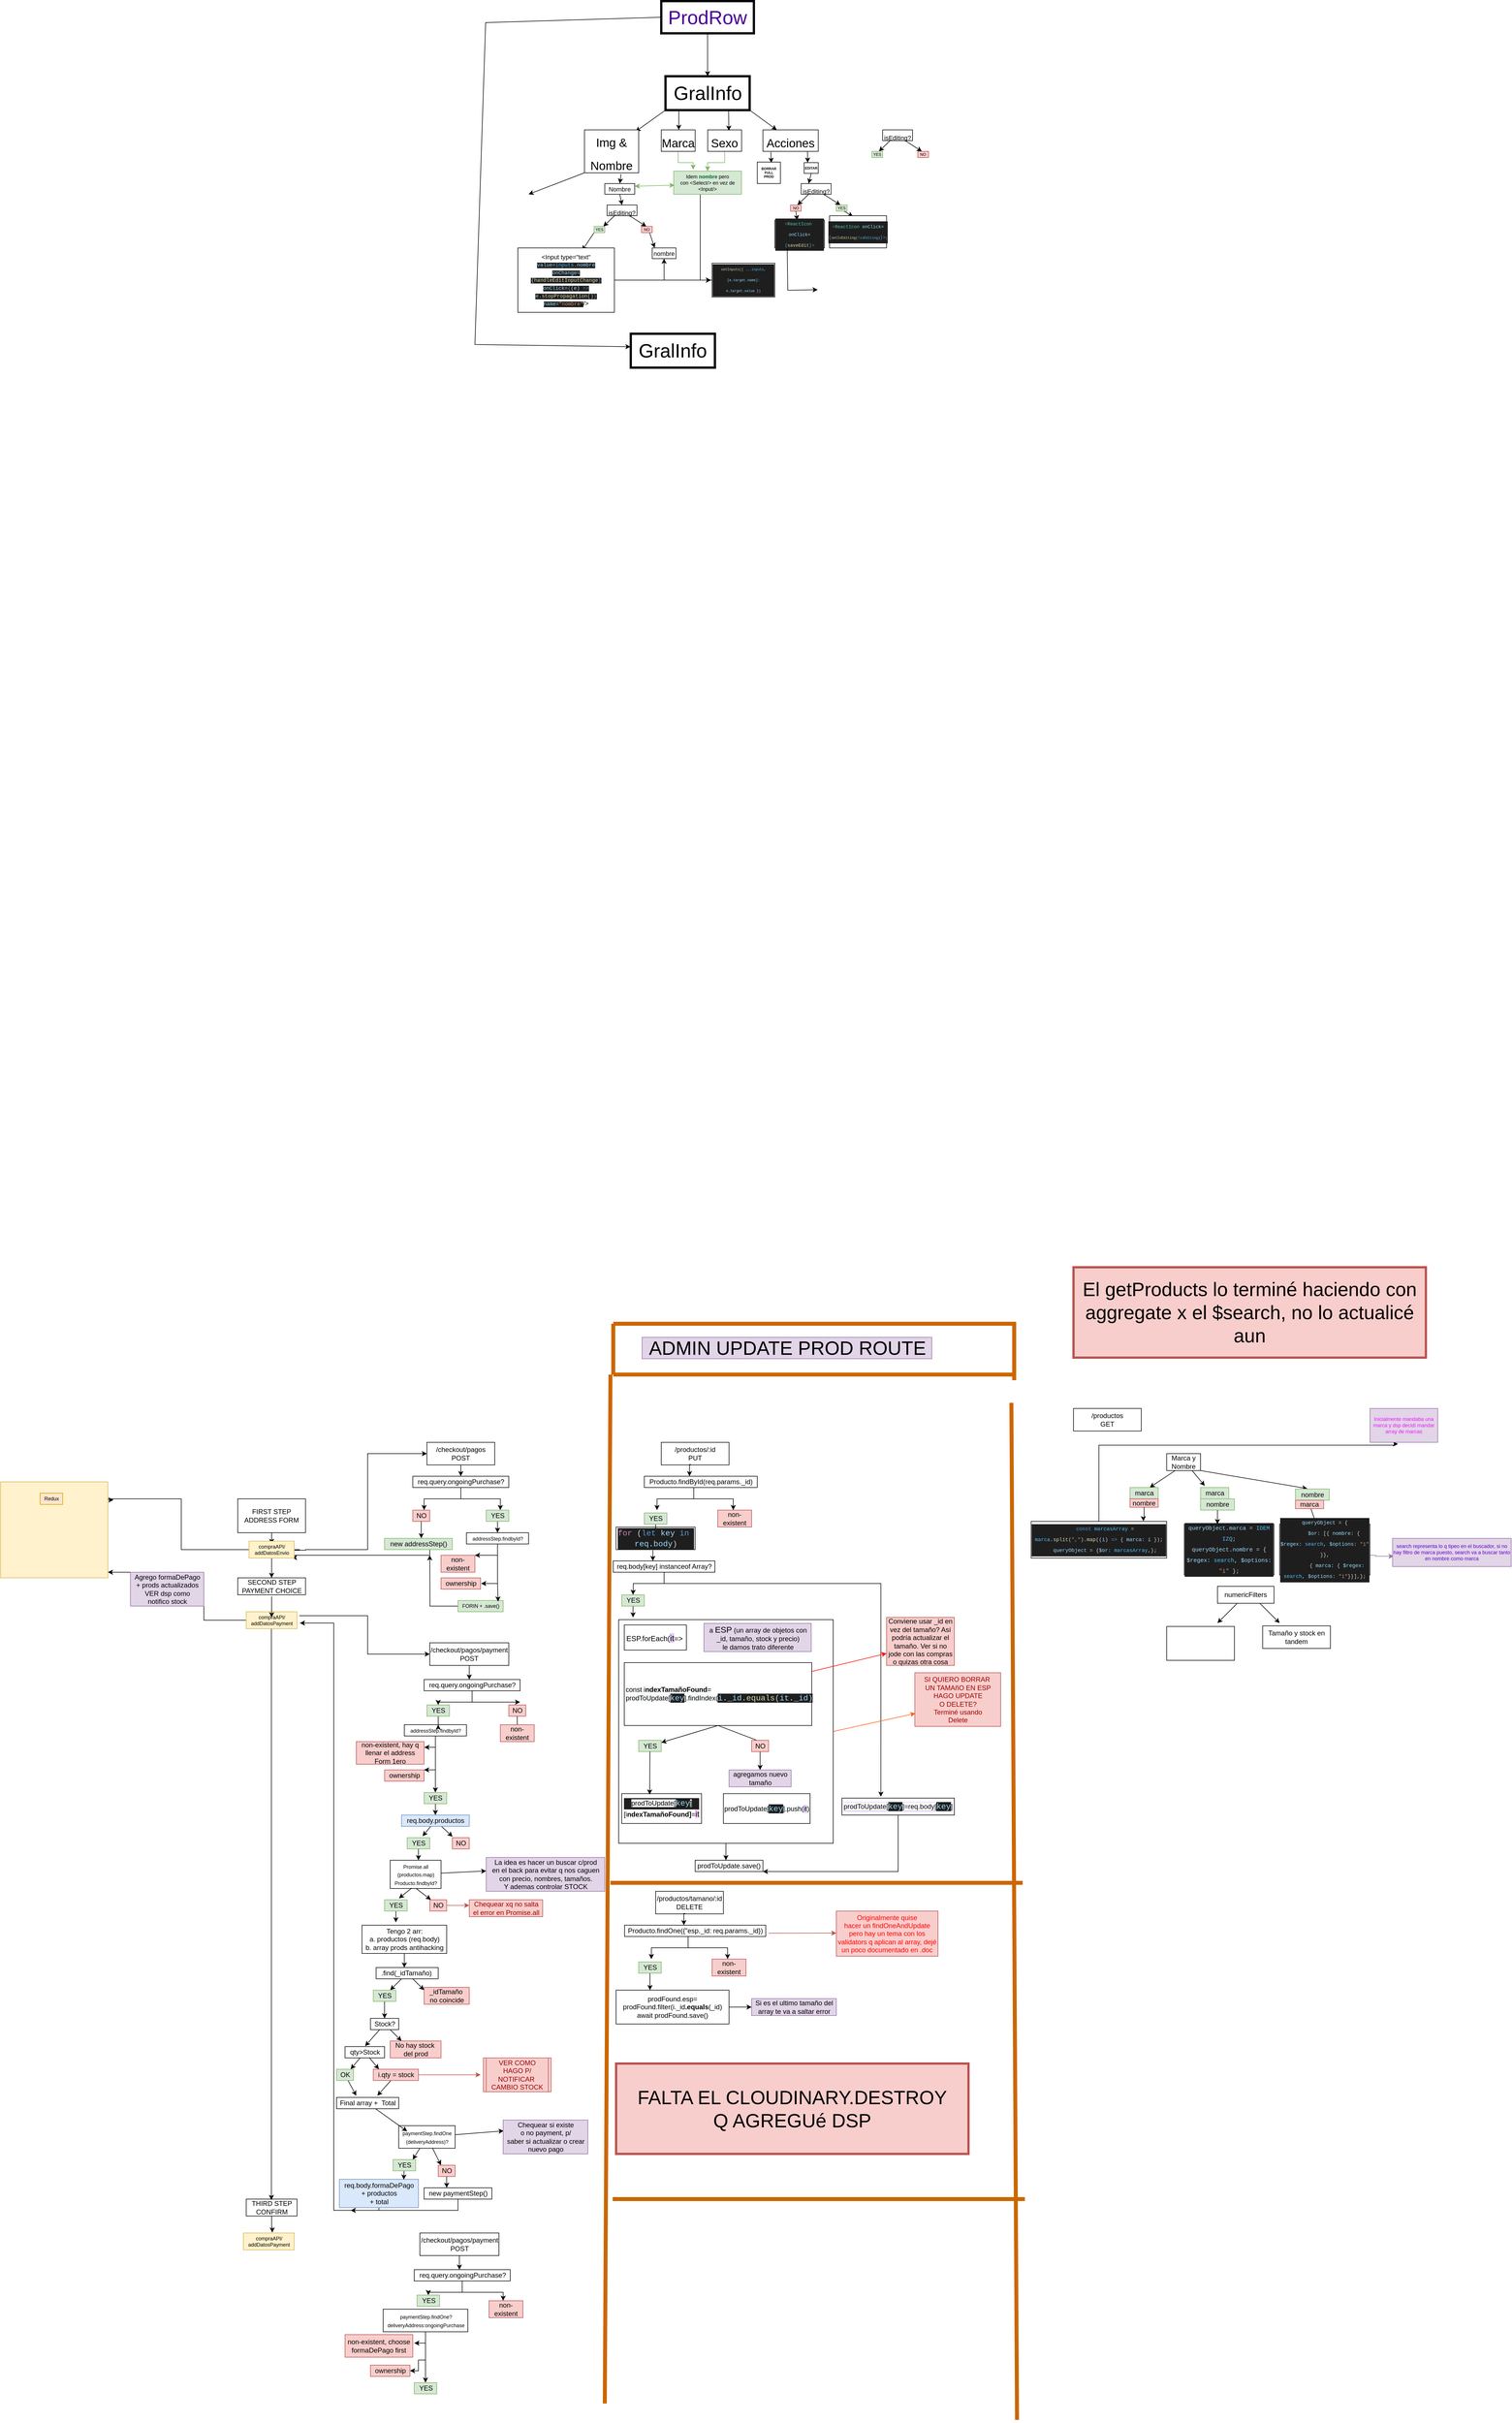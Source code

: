 <mxfile version="18.0.2" type="github">
  <diagram id="WNU0OnEOr58vU2dcK8G2" name="Page-1">
    <mxGraphModel dx="3987" dy="5074" grid="1" gridSize="19" guides="1" tooltips="1" connect="1" arrows="1" fold="1" page="1" pageScale="1" pageWidth="827" pageHeight="1169" math="0" shadow="0">
      <root>
        <mxCell id="0" />
        <mxCell id="1" parent="0" />
        <mxCell id="lC1LubLC5lz1J4YGzEKo-27" value="" style="edgeStyle=orthogonalEdgeStyle;rounded=0;orthogonalLoop=1;jettySize=auto;html=1;fontSize=9;" parent="1" source="lC1LubLC5lz1J4YGzEKo-2" edge="1">
          <mxGeometry relative="1" as="geometry">
            <mxPoint x="400" y="300" as="targetPoint" />
          </mxGeometry>
        </mxCell>
        <mxCell id="lC1LubLC5lz1J4YGzEKo-38" style="edgeStyle=orthogonalEdgeStyle;rounded=0;orthogonalLoop=1;jettySize=auto;html=1;fontSize=9;entryX=0;entryY=0.5;entryDx=0;entryDy=0;" parent="1" target="lC1LubLC5lz1J4YGzEKo-7" edge="1">
          <mxGeometry relative="1" as="geometry">
            <mxPoint x="660" y="110" as="targetPoint" />
            <mxPoint x="450" y="310" as="sourcePoint" />
            <Array as="points">
              <mxPoint x="440" y="310" />
              <mxPoint x="440" y="311" />
              <mxPoint x="460" y="311" />
              <mxPoint x="460" y="310" />
              <mxPoint x="570" y="310" />
              <mxPoint x="570" y="140" />
            </Array>
          </mxGeometry>
        </mxCell>
        <mxCell id="lC1LubLC5lz1J4YGzEKo-2" value="FIRST STEP&lt;br&gt;ADDRESS FORM" style="whiteSpace=wrap;html=1;" parent="1" vertex="1">
          <mxGeometry x="340" y="220" width="120" height="60" as="geometry" />
        </mxCell>
        <mxCell id="lC1LubLC5lz1J4YGzEKo-4" value="SECOND STEP&lt;br&gt;PAYMENT CHOICE" style="text;html=1;align=center;verticalAlign=middle;resizable=0;points=[];autosize=1;strokeColor=default;fillColor=none;" parent="1" vertex="1">
          <mxGeometry x="340" y="360" width="120" height="30" as="geometry" />
        </mxCell>
        <mxCell id="lC1LubLC5lz1J4YGzEKo-9" style="edgeStyle=orthogonalEdgeStyle;rounded=0;orthogonalLoop=1;jettySize=auto;html=1;exitX=0.5;exitY=1;exitDx=0;exitDy=0;" parent="1" source="lC1LubLC5lz1J4YGzEKo-7" edge="1">
          <mxGeometry relative="1" as="geometry">
            <mxPoint x="735" y="180" as="targetPoint" />
          </mxGeometry>
        </mxCell>
        <mxCell id="lC1LubLC5lz1J4YGzEKo-7" value="/checkout/pagos&lt;br&gt;POST" style="whiteSpace=wrap;html=1;" parent="1" vertex="1">
          <mxGeometry x="675" y="120" width="120" height="40" as="geometry" />
        </mxCell>
        <mxCell id="lC1LubLC5lz1J4YGzEKo-12" value="" style="edgeStyle=orthogonalEdgeStyle;rounded=0;orthogonalLoop=1;jettySize=auto;html=1;" parent="1" source="lC1LubLC5lz1J4YGzEKo-10" edge="1">
          <mxGeometry relative="1" as="geometry">
            <mxPoint x="670" y="240" as="targetPoint" />
            <Array as="points">
              <mxPoint x="735" y="220" />
              <mxPoint x="670" y="220" />
            </Array>
          </mxGeometry>
        </mxCell>
        <mxCell id="lC1LubLC5lz1J4YGzEKo-14" value="" style="edgeStyle=orthogonalEdgeStyle;rounded=0;orthogonalLoop=1;jettySize=auto;html=1;" parent="1" source="lC1LubLC5lz1J4YGzEKo-10" edge="1">
          <mxGeometry relative="1" as="geometry">
            <mxPoint x="805" y="240" as="targetPoint" />
            <Array as="points">
              <mxPoint x="735" y="220" />
              <mxPoint x="805" y="220" />
              <mxPoint x="805" y="240" />
            </Array>
          </mxGeometry>
        </mxCell>
        <mxCell id="lC1LubLC5lz1J4YGzEKo-10" value="req.query.ongoingPurchase?" style="text;html=1;align=center;verticalAlign=middle;resizable=0;points=[];autosize=1;strokeColor=default;fillColor=none;" parent="1" vertex="1">
          <mxGeometry x="650" y="180" width="170" height="20" as="geometry" />
        </mxCell>
        <mxCell id="lC1LubLC5lz1J4YGzEKo-18" value="" style="edgeStyle=orthogonalEdgeStyle;rounded=0;orthogonalLoop=1;jettySize=auto;html=1;" parent="1" source="lC1LubLC5lz1J4YGzEKo-15" edge="1">
          <mxGeometry relative="1" as="geometry">
            <mxPoint x="665" y="290" as="targetPoint" />
            <Array as="points">
              <mxPoint x="665" y="280" />
              <mxPoint x="665" y="280" />
            </Array>
          </mxGeometry>
        </mxCell>
        <mxCell id="lC1LubLC5lz1J4YGzEKo-15" value="NO" style="text;html=1;align=center;verticalAlign=middle;resizable=0;points=[];autosize=1;strokeColor=#b85450;fillColor=#f8cecc;" parent="1" vertex="1">
          <mxGeometry x="650" y="240" width="30" height="20" as="geometry" />
        </mxCell>
        <mxCell id="lC1LubLC5lz1J4YGzEKo-21" value="" style="edgeStyle=orthogonalEdgeStyle;rounded=0;orthogonalLoop=1;jettySize=auto;html=1;" parent="1" source="lC1LubLC5lz1J4YGzEKo-16" target="lC1LubLC5lz1J4YGzEKo-20" edge="1">
          <mxGeometry relative="1" as="geometry" />
        </mxCell>
        <mxCell id="lC1LubLC5lz1J4YGzEKo-16" value="YES" style="text;html=1;align=center;verticalAlign=middle;resizable=0;points=[];autosize=1;strokeColor=#82b366;fillColor=#d5e8d4;" parent="1" vertex="1">
          <mxGeometry x="780" y="240" width="40" height="20" as="geometry" />
        </mxCell>
        <mxCell id="GX86QxE9Dc3Bw4Pw90zu-1" style="edgeStyle=orthogonalEdgeStyle;rounded=0;orthogonalLoop=1;jettySize=auto;html=1;fontSize=9;entryX=0.95;entryY=0.967;entryDx=0;entryDy=0;entryPerimeter=0;" parent="1" source="lC1LubLC5lz1J4YGzEKo-19" target="lC1LubLC5lz1J4YGzEKo-28" edge="1">
          <mxGeometry relative="1" as="geometry">
            <mxPoint x="440" y="330" as="targetPoint" />
            <Array as="points">
              <mxPoint x="680" y="320" />
              <mxPoint x="440" y="320" />
              <mxPoint x="440" y="324" />
            </Array>
          </mxGeometry>
        </mxCell>
        <mxCell id="lC1LubLC5lz1J4YGzEKo-19" value="new addressStep()" style="text;html=1;align=center;verticalAlign=middle;resizable=0;points=[];autosize=1;strokeColor=#82b366;fillColor=#d5e8d4;" parent="1" vertex="1">
          <mxGeometry x="600" y="290" width="120" height="20" as="geometry" />
        </mxCell>
        <mxCell id="lC1LubLC5lz1J4YGzEKo-23" value="" style="edgeStyle=orthogonalEdgeStyle;rounded=0;orthogonalLoop=1;jettySize=auto;html=1;fontSize=9;" parent="1" source="lC1LubLC5lz1J4YGzEKo-20" target="lC1LubLC5lz1J4YGzEKo-22" edge="1">
          <mxGeometry relative="1" as="geometry">
            <Array as="points">
              <mxPoint x="800" y="320" />
              <mxPoint x="745" y="320" />
            </Array>
          </mxGeometry>
        </mxCell>
        <mxCell id="lC1LubLC5lz1J4YGzEKo-25" value="" style="edgeStyle=orthogonalEdgeStyle;rounded=0;orthogonalLoop=1;jettySize=auto;html=1;fontSize=9;entryX=1.014;entryY=0.5;entryDx=0;entryDy=0;entryPerimeter=0;" parent="1" source="lC1LubLC5lz1J4YGzEKo-20" target="lC1LubLC5lz1J4YGzEKo-24" edge="1">
          <mxGeometry relative="1" as="geometry">
            <mxPoint x="780" y="370" as="targetPoint" />
            <Array as="points">
              <mxPoint x="800" y="370" />
            </Array>
          </mxGeometry>
        </mxCell>
        <mxCell id="lC1LubLC5lz1J4YGzEKo-20" value="&lt;font style=&quot;font-size: 9px&quot;&gt;addressStep.findbyId?&lt;/font&gt;" style="text;html=1;align=center;verticalAlign=middle;resizable=0;points=[];autosize=1;strokeColor=default;" parent="1" vertex="1">
          <mxGeometry x="745" y="280" width="110" height="20" as="geometry" />
        </mxCell>
        <mxCell id="lC1LubLC5lz1J4YGzEKo-22" value="non-existent" style="whiteSpace=wrap;html=1;fillColor=#f8cecc;strokeColor=#b85450;" parent="1" vertex="1">
          <mxGeometry x="700" y="320" width="60" height="30" as="geometry" />
        </mxCell>
        <mxCell id="lC1LubLC5lz1J4YGzEKo-24" value="ownership" style="text;html=1;align=center;verticalAlign=middle;resizable=0;points=[];autosize=1;strokeColor=#b85450;fillColor=#f8cecc;" parent="1" vertex="1">
          <mxGeometry x="700" y="360" width="70" height="20" as="geometry" />
        </mxCell>
        <mxCell id="GX86QxE9Dc3Bw4Pw90zu-2" style="edgeStyle=orthogonalEdgeStyle;rounded=0;orthogonalLoop=1;jettySize=auto;html=1;fontSize=9;" parent="1" source="lC1LubLC5lz1J4YGzEKo-26" edge="1">
          <mxGeometry relative="1" as="geometry">
            <mxPoint x="680" y="320" as="targetPoint" />
          </mxGeometry>
        </mxCell>
        <mxCell id="lC1LubLC5lz1J4YGzEKo-26" value="FORIN + .save()" style="text;html=1;align=center;verticalAlign=middle;resizable=0;points=[];autosize=1;fontSize=9;strokeColor=#82b366;fillColor=#d5e8d4;" parent="1" vertex="1">
          <mxGeometry x="730" y="400" width="80" height="20" as="geometry" />
        </mxCell>
        <mxCell id="lC1LubLC5lz1J4YGzEKo-30" value="" style="edgeStyle=orthogonalEdgeStyle;rounded=0;orthogonalLoop=1;jettySize=auto;html=1;fontSize=9;" parent="1" source="lC1LubLC5lz1J4YGzEKo-28" edge="1">
          <mxGeometry relative="1" as="geometry">
            <mxPoint x="120" y="222" as="targetPoint" />
            <Array as="points">
              <mxPoint x="240" y="310" />
              <mxPoint x="240" y="220" />
              <mxPoint x="110" y="220" />
              <mxPoint x="110" y="222" />
            </Array>
          </mxGeometry>
        </mxCell>
        <mxCell id="lC1LubLC5lz1J4YGzEKo-39" value="" style="edgeStyle=orthogonalEdgeStyle;rounded=0;orthogonalLoop=1;jettySize=auto;html=1;fontSize=9;" parent="1" source="lC1LubLC5lz1J4YGzEKo-28" target="lC1LubLC5lz1J4YGzEKo-4" edge="1">
          <mxGeometry relative="1" as="geometry" />
        </mxCell>
        <mxCell id="lC1LubLC5lz1J4YGzEKo-28" value="compraAPI/&lt;br&gt;addDatosEnvio" style="text;html=1;align=center;verticalAlign=middle;resizable=0;points=[];autosize=1;strokeColor=#d6b656;fillColor=#fff2cc;fontSize=9;" parent="1" vertex="1">
          <mxGeometry x="360" y="295" width="80" height="30" as="geometry" />
        </mxCell>
        <mxCell id="lC1LubLC5lz1J4YGzEKo-36" value="" style="rounded=0;whiteSpace=wrap;html=1;labelBackgroundColor=#FFCCCC;fontSize=9;strokeColor=#d6b656;fillColor=#fff2cc;" parent="1" vertex="1">
          <mxGeometry x="-80" y="190" width="190" height="170" as="geometry" />
        </mxCell>
        <mxCell id="lC1LubLC5lz1J4YGzEKo-37" value="Redux&lt;br&gt;" style="text;html=1;align=center;verticalAlign=middle;resizable=0;points=[];autosize=1;strokeColor=#d79b00;fillColor=#ffe6cc;fontSize=9;" parent="1" vertex="1">
          <mxGeometry x="-10" y="210" width="40" height="20" as="geometry" />
        </mxCell>
        <mxCell id="lC1LubLC5lz1J4YGzEKo-46" value="" style="edgeStyle=orthogonalEdgeStyle;rounded=0;orthogonalLoop=1;jettySize=auto;html=1;fontSize=9;entryX=0.496;entryY=0.056;entryDx=0;entryDy=0;entryPerimeter=0;" parent="1" source="lC1LubLC5lz1J4YGzEKo-43" target="lC1LubLC5lz1J4YGzEKo-47" edge="1">
          <mxGeometry relative="1" as="geometry">
            <mxPoint x="400" y="480" as="targetPoint" />
            <Array as="points">
              <mxPoint x="400" y="1452" />
            </Array>
          </mxGeometry>
        </mxCell>
        <mxCell id="tTHSPChEhPKR0PGT31vi-97" style="edgeStyle=orthogonalEdgeStyle;rounded=0;orthogonalLoop=1;jettySize=auto;html=1;fontColor=#000000;entryX=1;entryY=0.941;entryDx=0;entryDy=0;entryPerimeter=0;" parent="1" source="lC1LubLC5lz1J4YGzEKo-43" target="lC1LubLC5lz1J4YGzEKo-36" edge="1">
          <mxGeometry relative="1" as="geometry">
            <mxPoint x="250" y="350" as="targetPoint" />
            <Array as="points">
              <mxPoint x="280" y="435" />
              <mxPoint x="280" y="350" />
            </Array>
          </mxGeometry>
        </mxCell>
        <mxCell id="lC1LubLC5lz1J4YGzEKo-43" value="compraAPI/&lt;br&gt;addDatosPayment" style="text;html=1;align=center;verticalAlign=middle;resizable=0;points=[];autosize=1;strokeColor=#d6b656;fillColor=#fff2cc;fontSize=9;" parent="1" vertex="1">
          <mxGeometry x="355" y="420" width="90" height="30" as="geometry" />
        </mxCell>
        <mxCell id="GX86QxE9Dc3Bw4Pw90zu-6" style="edgeStyle=orthogonalEdgeStyle;rounded=0;orthogonalLoop=1;jettySize=auto;html=1;fontSize=9;exitX=1.044;exitY=0.233;exitDx=0;exitDy=0;exitPerimeter=0;" parent="1" source="lC1LubLC5lz1J4YGzEKo-43" edge="1">
          <mxGeometry relative="1" as="geometry">
            <mxPoint x="680" y="495" as="targetPoint" />
            <Array as="points">
              <mxPoint x="570" y="427" />
              <mxPoint x="570" y="495" />
            </Array>
          </mxGeometry>
        </mxCell>
        <mxCell id="tTHSPChEhPKR0PGT31vi-1" style="edgeStyle=orthogonalEdgeStyle;rounded=0;orthogonalLoop=1;jettySize=auto;html=1;entryX=0.568;entryY=-0.024;entryDx=0;entryDy=0;entryPerimeter=0;" parent="1" source="lC1LubLC5lz1J4YGzEKo-47" target="tTHSPChEhPKR0PGT31vi-2" edge="1">
          <mxGeometry relative="1" as="geometry">
            <mxPoint x="395" y="1510" as="targetPoint" />
          </mxGeometry>
        </mxCell>
        <mxCell id="lC1LubLC5lz1J4YGzEKo-47" value="THIRD STEP&lt;br&gt;CONFIRM" style="text;html=1;align=center;verticalAlign=middle;resizable=0;points=[];autosize=1;strokeColor=default;fillColor=none;" parent="1" vertex="1">
          <mxGeometry x="355" y="1460" width="90" height="30" as="geometry" />
        </mxCell>
        <mxCell id="GX86QxE9Dc3Bw4Pw90zu-3" value="" style="endArrow=classic;html=1;rounded=0;fontSize=9;entryX=0.888;entryY=0.1;entryDx=0;entryDy=0;entryPerimeter=0;" parent="1" target="lC1LubLC5lz1J4YGzEKo-26" edge="1">
          <mxGeometry width="50" height="50" relative="1" as="geometry">
            <mxPoint x="800" y="370" as="sourcePoint" />
            <mxPoint x="770" y="480" as="targetPoint" />
          </mxGeometry>
        </mxCell>
        <mxCell id="GX86QxE9Dc3Bw4Pw90zu-5" value="" style="endArrow=classic;html=1;rounded=0;fontSize=9;exitX=0.5;exitY=1.1;exitDx=0;exitDy=0;exitPerimeter=0;" parent="1" source="lC1LubLC5lz1J4YGzEKo-4" edge="1">
          <mxGeometry width="50" height="50" relative="1" as="geometry">
            <mxPoint x="400" y="420" as="sourcePoint" />
            <mxPoint x="400" y="430" as="targetPoint" />
          </mxGeometry>
        </mxCell>
        <mxCell id="GX86QxE9Dc3Bw4Pw90zu-9" style="edgeStyle=orthogonalEdgeStyle;rounded=0;orthogonalLoop=1;jettySize=auto;html=1;fontSize=9;" parent="1" source="GX86QxE9Dc3Bw4Pw90zu-8" edge="1">
          <mxGeometry relative="1" as="geometry">
            <mxPoint x="750" y="540" as="targetPoint" />
          </mxGeometry>
        </mxCell>
        <mxCell id="GX86QxE9Dc3Bw4Pw90zu-8" value="/checkout/pagos/payment&lt;br&gt;POST" style="whiteSpace=wrap;html=1;" parent="1" vertex="1">
          <mxGeometry x="680" y="475" width="140" height="40" as="geometry" />
        </mxCell>
        <mxCell id="tTHSPChEhPKR0PGT31vi-6" style="edgeStyle=orthogonalEdgeStyle;rounded=0;orthogonalLoop=1;jettySize=auto;html=1;" parent="1" source="GX86QxE9Dc3Bw4Pw90zu-10" target="GX86QxE9Dc3Bw4Pw90zu-12" edge="1">
          <mxGeometry relative="1" as="geometry" />
        </mxCell>
        <mxCell id="GX86QxE9Dc3Bw4Pw90zu-10" value="req.query.ongoingPurchase?" style="text;html=1;align=center;verticalAlign=middle;resizable=0;points=[];autosize=1;strokeColor=default;fillColor=none;" parent="1" vertex="1">
          <mxGeometry x="670" y="540" width="170" height="20" as="geometry" />
        </mxCell>
        <mxCell id="tTHSPChEhPKR0PGT31vi-4" style="edgeStyle=orthogonalEdgeStyle;rounded=0;orthogonalLoop=1;jettySize=auto;html=1;" parent="1" source="GX86QxE9Dc3Bw4Pw90zu-11" edge="1">
          <mxGeometry relative="1" as="geometry">
            <mxPoint x="835" y="620" as="targetPoint" />
          </mxGeometry>
        </mxCell>
        <mxCell id="GX86QxE9Dc3Bw4Pw90zu-11" value="NO" style="text;html=1;align=center;verticalAlign=middle;resizable=0;points=[];autosize=1;strokeColor=#b85450;fillColor=#f8cecc;" parent="1" vertex="1">
          <mxGeometry x="820" y="585" width="30" height="20" as="geometry" />
        </mxCell>
        <mxCell id="tTHSPChEhPKR0PGT31vi-9" style="edgeStyle=orthogonalEdgeStyle;rounded=0;orthogonalLoop=1;jettySize=auto;html=1;" parent="1" source="GX86QxE9Dc3Bw4Pw90zu-12" edge="1">
          <mxGeometry relative="1" as="geometry">
            <mxPoint x="695" y="620" as="targetPoint" />
          </mxGeometry>
        </mxCell>
        <mxCell id="GX86QxE9Dc3Bw4Pw90zu-12" value="YES" style="text;html=1;align=center;verticalAlign=middle;resizable=0;points=[];autosize=1;strokeColor=#82b366;fillColor=#d5e8d4;" parent="1" vertex="1">
          <mxGeometry x="675" y="585" width="40" height="20" as="geometry" />
        </mxCell>
        <mxCell id="tTHSPChEhPKR0PGT31vi-2" value="compraAPI/&lt;br&gt;addDatosPayment" style="text;html=1;align=center;verticalAlign=middle;resizable=0;points=[];autosize=1;strokeColor=#d6b656;fillColor=#fff2cc;fontSize=9;" parent="1" vertex="1">
          <mxGeometry x="350" y="1520" width="90" height="30" as="geometry" />
        </mxCell>
        <mxCell id="tTHSPChEhPKR0PGT31vi-5" value="non-existent" style="whiteSpace=wrap;html=1;fillColor=#f8cecc;strokeColor=#b85450;" parent="1" vertex="1">
          <mxGeometry x="805" y="620" width="60" height="30" as="geometry" />
        </mxCell>
        <mxCell id="tTHSPChEhPKR0PGT31vi-7" value="" style="endArrow=classic;html=1;rounded=0;" parent="1" edge="1">
          <mxGeometry width="50" height="50" relative="1" as="geometry">
            <mxPoint x="750" y="580" as="sourcePoint" />
            <mxPoint x="840" y="580" as="targetPoint" />
          </mxGeometry>
        </mxCell>
        <mxCell id="tTHSPChEhPKR0PGT31vi-11" style="edgeStyle=orthogonalEdgeStyle;rounded=0;orthogonalLoop=1;jettySize=auto;html=1;" parent="1" source="tTHSPChEhPKR0PGT31vi-10" edge="1">
          <mxGeometry relative="1" as="geometry">
            <mxPoint x="670" y="660" as="targetPoint" />
          </mxGeometry>
        </mxCell>
        <mxCell id="tTHSPChEhPKR0PGT31vi-10" value="&lt;font style=&quot;font-size: 9px&quot;&gt;addressStep.findbyId?&lt;/font&gt;" style="text;html=1;align=center;verticalAlign=middle;resizable=0;points=[];autosize=1;strokeColor=default;" parent="1" vertex="1">
          <mxGeometry x="635" y="620" width="110" height="20" as="geometry" />
        </mxCell>
        <mxCell id="tTHSPChEhPKR0PGT31vi-12" value="non-existent, hay q llenar el address Form 1ero" style="whiteSpace=wrap;html=1;fillColor=#f8cecc;strokeColor=#b85450;" parent="1" vertex="1">
          <mxGeometry x="550" y="650" width="120" height="40" as="geometry" />
        </mxCell>
        <mxCell id="tTHSPChEhPKR0PGT31vi-13" value="" style="endArrow=classic;html=1;rounded=0;edgeStyle=orthogonalEdgeStyle;" parent="1" edge="1">
          <mxGeometry width="50" height="50" relative="1" as="geometry">
            <mxPoint x="690" y="660" as="sourcePoint" />
            <mxPoint x="670" y="700" as="targetPoint" />
            <Array as="points">
              <mxPoint x="690" y="700" />
              <mxPoint x="670" y="700" />
            </Array>
          </mxGeometry>
        </mxCell>
        <mxCell id="tTHSPChEhPKR0PGT31vi-14" value="" style="endArrow=classic;html=1;rounded=0;" parent="1" edge="1">
          <mxGeometry width="50" height="50" relative="1" as="geometry">
            <mxPoint x="690" y="700" as="sourcePoint" />
            <mxPoint x="690" y="740" as="targetPoint" />
          </mxGeometry>
        </mxCell>
        <mxCell id="tTHSPChEhPKR0PGT31vi-15" value="ownership" style="text;html=1;align=center;verticalAlign=middle;resizable=0;points=[];autosize=1;strokeColor=#b85450;fillColor=#f8cecc;" parent="1" vertex="1">
          <mxGeometry x="600" y="700" width="70" height="20" as="geometry" />
        </mxCell>
        <mxCell id="tTHSPChEhPKR0PGT31vi-17" style="edgeStyle=none;rounded=0;orthogonalLoop=1;jettySize=auto;html=1;entryX=0.683;entryY=-0.128;entryDx=0;entryDy=0;entryPerimeter=0;" parent="1" source="tTHSPChEhPKR0PGT31vi-16" target="tTHSPChEhPKR0PGT31vi-19" edge="1">
          <mxGeometry relative="1" as="geometry">
            <mxPoint x="660" y="750" as="targetPoint" />
          </mxGeometry>
        </mxCell>
        <mxCell id="tTHSPChEhPKR0PGT31vi-18" style="edgeStyle=none;rounded=0;orthogonalLoop=1;jettySize=auto;html=1;entryX=0.012;entryY=-0.085;entryDx=0;entryDy=0;entryPerimeter=0;" parent="1" source="tTHSPChEhPKR0PGT31vi-16" target="tTHSPChEhPKR0PGT31vi-20" edge="1">
          <mxGeometry relative="1" as="geometry">
            <mxPoint x="720" y="750" as="targetPoint" />
          </mxGeometry>
        </mxCell>
        <mxCell id="tTHSPChEhPKR0PGT31vi-16" value="req.body.productos" style="text;html=1;align=center;verticalAlign=middle;resizable=0;points=[];autosize=1;fillColor=#dae8fc;strokeColor=#6c8ebf;" parent="1" vertex="1">
          <mxGeometry x="630" y="780" width="120" height="20" as="geometry" />
        </mxCell>
        <mxCell id="tTHSPChEhPKR0PGT31vi-24" style="edgeStyle=none;rounded=0;orthogonalLoop=1;jettySize=auto;html=1;" parent="1" source="tTHSPChEhPKR0PGT31vi-19" edge="1">
          <mxGeometry relative="1" as="geometry">
            <mxPoint x="660" y="860" as="targetPoint" />
          </mxGeometry>
        </mxCell>
        <mxCell id="tTHSPChEhPKR0PGT31vi-19" value="YES" style="text;html=1;align=center;verticalAlign=middle;resizable=0;points=[];autosize=1;strokeColor=#82b366;fillColor=#d5e8d4;" parent="1" vertex="1">
          <mxGeometry x="640" y="820" width="40" height="20" as="geometry" />
        </mxCell>
        <mxCell id="tTHSPChEhPKR0PGT31vi-20" value="NO" style="text;html=1;align=center;verticalAlign=middle;resizable=0;points=[];autosize=1;strokeColor=#b85450;fillColor=#f8cecc;" parent="1" vertex="1">
          <mxGeometry x="720" y="820" width="30" height="20" as="geometry" />
        </mxCell>
        <mxCell id="tTHSPChEhPKR0PGT31vi-23" style="edgeStyle=none;rounded=0;orthogonalLoop=1;jettySize=auto;html=1;" parent="1" source="tTHSPChEhPKR0PGT31vi-21" edge="1">
          <mxGeometry relative="1" as="geometry">
            <mxPoint x="690" y="780" as="targetPoint" />
          </mxGeometry>
        </mxCell>
        <mxCell id="tTHSPChEhPKR0PGT31vi-21" value="YES" style="text;html=1;align=center;verticalAlign=middle;resizable=0;points=[];autosize=1;strokeColor=#82b366;fillColor=#d5e8d4;" parent="1" vertex="1">
          <mxGeometry x="670" y="740" width="40" height="20" as="geometry" />
        </mxCell>
        <mxCell id="tTHSPChEhPKR0PGT31vi-26" style="edgeStyle=none;rounded=0;orthogonalLoop=1;jettySize=auto;html=1;entryX=0;entryY=0.4;entryDx=0;entryDy=0;entryPerimeter=0;" parent="1" source="tTHSPChEhPKR0PGT31vi-25" target="tTHSPChEhPKR0PGT31vi-27" edge="1">
          <mxGeometry relative="1" as="geometry">
            <mxPoint x="780" y="880" as="targetPoint" />
          </mxGeometry>
        </mxCell>
        <mxCell id="tTHSPChEhPKR0PGT31vi-25" value="&lt;font style=&quot;font-size: 9px&quot;&gt;Promise.all&lt;br&gt;(productos.map)&lt;br&gt;Producto.findbyId?&lt;/font&gt;" style="text;html=1;align=center;verticalAlign=middle;resizable=0;points=[];autosize=1;strokeColor=default;" parent="1" vertex="1">
          <mxGeometry x="610" y="860" width="90" height="50" as="geometry" />
        </mxCell>
        <mxCell id="tTHSPChEhPKR0PGT31vi-27" value="La idea es hacer un buscar c/prod &lt;br&gt;en el back para evitar q nos caguen &lt;br&gt;con precio, nombres, tamaños.&lt;br&gt;Y ademas controlar STOCK" style="text;html=1;align=center;verticalAlign=middle;resizable=0;points=[];autosize=1;strokeColor=#9673a6;glass=0;sketch=0;fillColor=#e1d5e7;" parent="1" vertex="1">
          <mxGeometry x="780" y="855" width="210" height="60" as="geometry" />
        </mxCell>
        <mxCell id="tTHSPChEhPKR0PGT31vi-29" value="NO" style="text;html=1;align=center;verticalAlign=middle;resizable=0;points=[];autosize=1;strokeColor=#b85450;fillColor=#f8cecc;" parent="1" vertex="1">
          <mxGeometry x="680" y="930" width="30" height="20" as="geometry" />
        </mxCell>
        <mxCell id="tTHSPChEhPKR0PGT31vi-33" style="edgeStyle=none;rounded=0;orthogonalLoop=1;jettySize=auto;html=1;" parent="1" source="tTHSPChEhPKR0PGT31vi-30" edge="1">
          <mxGeometry relative="1" as="geometry">
            <mxPoint x="620" y="970" as="targetPoint" />
          </mxGeometry>
        </mxCell>
        <mxCell id="tTHSPChEhPKR0PGT31vi-30" value="YES" style="text;html=1;align=center;verticalAlign=middle;resizable=0;points=[];autosize=1;strokeColor=#82b366;fillColor=#d5e8d4;" parent="1" vertex="1">
          <mxGeometry x="600" y="930" width="40" height="20" as="geometry" />
        </mxCell>
        <mxCell id="tTHSPChEhPKR0PGT31vi-31" style="edgeStyle=none;rounded=0;orthogonalLoop=1;jettySize=auto;html=1;entryX=0.639;entryY=-0.128;entryDx=0;entryDy=0;entryPerimeter=0;exitX=0.424;exitY=0.983;exitDx=0;exitDy=0;exitPerimeter=0;" parent="1" source="tTHSPChEhPKR0PGT31vi-25" target="tTHSPChEhPKR0PGT31vi-30" edge="1">
          <mxGeometry relative="1" as="geometry">
            <mxPoint x="677.32" y="827.44" as="targetPoint" />
            <mxPoint x="650" y="920" as="sourcePoint" />
          </mxGeometry>
        </mxCell>
        <mxCell id="tTHSPChEhPKR0PGT31vi-32" style="edgeStyle=none;rounded=0;orthogonalLoop=1;jettySize=auto;html=1;exitX=0.511;exitY=1.001;exitDx=0;exitDy=0;exitPerimeter=0;" parent="1" source="tTHSPChEhPKR0PGT31vi-25" target="tTHSPChEhPKR0PGT31vi-29" edge="1">
          <mxGeometry relative="1" as="geometry">
            <mxPoint x="635.56" y="937.44" as="targetPoint" />
            <mxPoint x="658.16" y="919.15" as="sourcePoint" />
          </mxGeometry>
        </mxCell>
        <mxCell id="tTHSPChEhPKR0PGT31vi-37" style="edgeStyle=none;rounded=0;orthogonalLoop=1;jettySize=auto;html=1;" parent="1" source="tTHSPChEhPKR0PGT31vi-34" edge="1">
          <mxGeometry relative="1" as="geometry">
            <mxPoint x="635" y="1050" as="targetPoint" />
          </mxGeometry>
        </mxCell>
        <mxCell id="tTHSPChEhPKR0PGT31vi-34" value="Tengo 2 arr:&lt;br&gt;a. productos (req.body)&lt;br&gt;b. array prods antihacking" style="text;html=1;align=center;verticalAlign=middle;resizable=0;points=[];autosize=1;strokeColor=default;" parent="1" vertex="1">
          <mxGeometry x="560" y="975" width="150" height="50" as="geometry" />
        </mxCell>
        <mxCell id="tTHSPChEhPKR0PGT31vi-39" style="edgeStyle=none;rounded=0;orthogonalLoop=1;jettySize=auto;html=1;" parent="1" source="tTHSPChEhPKR0PGT31vi-38" edge="1">
          <mxGeometry relative="1" as="geometry">
            <mxPoint x="610" y="1090" as="targetPoint" />
          </mxGeometry>
        </mxCell>
        <mxCell id="tTHSPChEhPKR0PGT31vi-40" style="edgeStyle=none;rounded=0;orthogonalLoop=1;jettySize=auto;html=1;" parent="1" source="tTHSPChEhPKR0PGT31vi-38" edge="1">
          <mxGeometry relative="1" as="geometry">
            <mxPoint x="670" y="1090" as="targetPoint" />
          </mxGeometry>
        </mxCell>
        <mxCell id="tTHSPChEhPKR0PGT31vi-38" value=".find(_idTamaño)&amp;nbsp;" style="text;html=1;align=center;verticalAlign=middle;resizable=0;points=[];autosize=1;strokeColor=default;" parent="1" vertex="1">
          <mxGeometry x="585" y="1050" width="110" height="20" as="geometry" />
        </mxCell>
        <mxCell id="tTHSPChEhPKR0PGT31vi-49" value="" style="edgeStyle=none;rounded=0;orthogonalLoop=1;jettySize=auto;html=1;fontColor=#990000;" parent="1" source="tTHSPChEhPKR0PGT31vi-41" target="tTHSPChEhPKR0PGT31vi-48" edge="1">
          <mxGeometry relative="1" as="geometry" />
        </mxCell>
        <mxCell id="tTHSPChEhPKR0PGT31vi-41" value="YES" style="text;html=1;align=center;verticalAlign=middle;resizable=0;points=[];autosize=1;strokeColor=#82b366;fillColor=#d5e8d4;" parent="1" vertex="1">
          <mxGeometry x="580" y="1090" width="40" height="20" as="geometry" />
        </mxCell>
        <mxCell id="tTHSPChEhPKR0PGT31vi-42" value="_idTamaño&amp;nbsp;&lt;br&gt;no coincide" style="text;html=1;align=center;verticalAlign=middle;resizable=0;points=[];autosize=1;strokeColor=#b85450;fillColor=#f8cecc;" parent="1" vertex="1">
          <mxGeometry x="670" y="1085" width="80" height="30" as="geometry" />
        </mxCell>
        <mxCell id="tTHSPChEhPKR0PGT31vi-43" value="" style="endArrow=classic;html=1;rounded=0;exitX=1;exitY=0.5;exitDx=0;exitDy=0;exitPerimeter=0;fillColor=#f8cecc;strokeColor=#b85450;" parent="1" source="tTHSPChEhPKR0PGT31vi-29" edge="1">
          <mxGeometry width="50" height="50" relative="1" as="geometry">
            <mxPoint x="710" y="970" as="sourcePoint" />
            <mxPoint x="750" y="940" as="targetPoint" />
          </mxGeometry>
        </mxCell>
        <mxCell id="tTHSPChEhPKR0PGT31vi-44" value="Chequear xq no salta&lt;br&gt;el error en Promise.all" style="text;html=1;align=center;verticalAlign=middle;resizable=0;points=[];autosize=1;strokeColor=#b85450;fillColor=#f8cecc;fontColor=#990000;" parent="1" vertex="1">
          <mxGeometry x="750" y="930" width="130" height="30" as="geometry" />
        </mxCell>
        <mxCell id="tTHSPChEhPKR0PGT31vi-50" style="edgeStyle=none;rounded=0;orthogonalLoop=1;jettySize=auto;html=1;fontColor=#990000;" parent="1" source="tTHSPChEhPKR0PGT31vi-48" edge="1">
          <mxGeometry relative="1" as="geometry">
            <mxPoint x="630" y="1180" as="targetPoint" />
          </mxGeometry>
        </mxCell>
        <mxCell id="tTHSPChEhPKR0PGT31vi-52" style="edgeStyle=none;rounded=0;orthogonalLoop=1;jettySize=auto;html=1;fontColor=#990000;entryX=0.508;entryY=-0.041;entryDx=0;entryDy=0;entryPerimeter=0;" parent="1" source="tTHSPChEhPKR0PGT31vi-48" target="tTHSPChEhPKR0PGT31vi-53" edge="1">
          <mxGeometry relative="1" as="geometry">
            <mxPoint x="570" y="1180" as="targetPoint" />
          </mxGeometry>
        </mxCell>
        <mxCell id="tTHSPChEhPKR0PGT31vi-48" value="Stock?" style="text;html=1;align=center;verticalAlign=middle;resizable=0;points=[];autosize=1;strokeColor=default;" parent="1" vertex="1">
          <mxGeometry x="575" y="1140" width="50" height="20" as="geometry" />
        </mxCell>
        <mxCell id="tTHSPChEhPKR0PGT31vi-51" value="No hay stock&amp;nbsp;&lt;br&gt;del prod" style="text;html=1;align=center;verticalAlign=middle;resizable=0;points=[];autosize=1;strokeColor=#b85450;fillColor=#f8cecc;" parent="1" vertex="1">
          <mxGeometry x="610" y="1180" width="90" height="30" as="geometry" />
        </mxCell>
        <mxCell id="tTHSPChEhPKR0PGT31vi-55" style="edgeStyle=none;rounded=0;orthogonalLoop=1;jettySize=auto;html=1;fontColor=#990000;" parent="1" source="tTHSPChEhPKR0PGT31vi-53" edge="1">
          <mxGeometry relative="1" as="geometry">
            <mxPoint x="540" y="1230" as="targetPoint" />
          </mxGeometry>
        </mxCell>
        <mxCell id="tTHSPChEhPKR0PGT31vi-56" style="edgeStyle=none;rounded=0;orthogonalLoop=1;jettySize=auto;html=1;fontColor=#990000;" parent="1" source="tTHSPChEhPKR0PGT31vi-53" edge="1">
          <mxGeometry relative="1" as="geometry">
            <mxPoint x="590" y="1230" as="targetPoint" />
          </mxGeometry>
        </mxCell>
        <mxCell id="tTHSPChEhPKR0PGT31vi-53" value="qty&amp;gt;Stock" style="text;html=1;align=center;verticalAlign=middle;resizable=0;points=[];autosize=1;strokeColor=default;" parent="1" vertex="1">
          <mxGeometry x="530" y="1190" width="70" height="20" as="geometry" />
        </mxCell>
        <mxCell id="tTHSPChEhPKR0PGT31vi-61" style="edgeStyle=none;rounded=0;orthogonalLoop=1;jettySize=auto;html=1;fontColor=#990000;entryX=0.317;entryY=-0.15;entryDx=0;entryDy=0;entryPerimeter=0;" parent="1" source="tTHSPChEhPKR0PGT31vi-57" target="tTHSPChEhPKR0PGT31vi-63" edge="1">
          <mxGeometry relative="1" as="geometry">
            <mxPoint x="560" y="1280" as="targetPoint" />
          </mxGeometry>
        </mxCell>
        <mxCell id="tTHSPChEhPKR0PGT31vi-57" value="OK" style="text;html=1;align=center;verticalAlign=middle;resizable=0;points=[];autosize=1;strokeColor=#82b366;fillColor=#d5e8d4;" parent="1" vertex="1">
          <mxGeometry x="515" y="1230" width="30" height="20" as="geometry" />
        </mxCell>
        <mxCell id="tTHSPChEhPKR0PGT31vi-59" style="edgeStyle=none;rounded=0;orthogonalLoop=1;jettySize=auto;html=1;fontColor=#990000;fillColor=#f8cecc;strokeColor=#b85450;" parent="1" source="tTHSPChEhPKR0PGT31vi-58" edge="1">
          <mxGeometry relative="1" as="geometry">
            <mxPoint x="770" y="1240" as="targetPoint" />
          </mxGeometry>
        </mxCell>
        <mxCell id="tTHSPChEhPKR0PGT31vi-62" style="edgeStyle=none;rounded=0;orthogonalLoop=1;jettySize=auto;html=1;fontColor=#990000;entryX=0.657;entryY=-0.15;entryDx=0;entryDy=0;entryPerimeter=0;" parent="1" source="tTHSPChEhPKR0PGT31vi-58" target="tTHSPChEhPKR0PGT31vi-63" edge="1">
          <mxGeometry relative="1" as="geometry">
            <mxPoint x="590" y="1270" as="targetPoint" />
          </mxGeometry>
        </mxCell>
        <mxCell id="tTHSPChEhPKR0PGT31vi-58" value="i.qty = stock" style="text;html=1;align=center;verticalAlign=middle;resizable=0;points=[];autosize=1;strokeColor=#b85450;fillColor=#f8cecc;" parent="1" vertex="1">
          <mxGeometry x="580" y="1230" width="80" height="20" as="geometry" />
        </mxCell>
        <mxCell id="tTHSPChEhPKR0PGT31vi-60" value="VER COMO&lt;br&gt;HAGO P/&lt;br&gt;NOTIFICAR&amp;nbsp;&lt;br&gt;CAMBIO STOCK" style="shape=process;whiteSpace=wrap;html=1;backgroundOutline=1;glass=0;sketch=0;strokeColor=#b85450;size=0.042;fillColor=#f8cecc;fontColor=#990000;" parent="1" vertex="1">
          <mxGeometry x="775" y="1210" width="120" height="60" as="geometry" />
        </mxCell>
        <mxCell id="tTHSPChEhPKR0PGT31vi-64" style="edgeStyle=none;rounded=0;orthogonalLoop=1;jettySize=auto;html=1;fontColor=#000000;" parent="1" source="tTHSPChEhPKR0PGT31vi-63" edge="1">
          <mxGeometry relative="1" as="geometry">
            <mxPoint x="640" y="1340" as="targetPoint" />
          </mxGeometry>
        </mxCell>
        <mxCell id="tTHSPChEhPKR0PGT31vi-63" value="Final array +&amp;nbsp; Total" style="text;html=1;align=center;verticalAlign=middle;resizable=0;points=[];autosize=1;strokeColor=default;fillColor=none;fontColor=#000000;" parent="1" vertex="1">
          <mxGeometry x="515" y="1280" width="110" height="20" as="geometry" />
        </mxCell>
        <mxCell id="tTHSPChEhPKR0PGT31vi-67" style="edgeStyle=none;rounded=0;orthogonalLoop=1;jettySize=auto;html=1;entryX=0.006;entryY=0.32;entryDx=0;entryDy=0;entryPerimeter=0;fontColor=#000000;" parent="1" source="tTHSPChEhPKR0PGT31vi-65" target="tTHSPChEhPKR0PGT31vi-66" edge="1">
          <mxGeometry relative="1" as="geometry" />
        </mxCell>
        <mxCell id="tTHSPChEhPKR0PGT31vi-68" style="edgeStyle=none;rounded=0;orthogonalLoop=1;jettySize=auto;html=1;fontColor=#000000;" parent="1" source="tTHSPChEhPKR0PGT31vi-65" edge="1">
          <mxGeometry relative="1" as="geometry">
            <mxPoint x="650" y="1390" as="targetPoint" />
          </mxGeometry>
        </mxCell>
        <mxCell id="tTHSPChEhPKR0PGT31vi-69" style="edgeStyle=none;rounded=0;orthogonalLoop=1;jettySize=auto;html=1;fontColor=#000000;" parent="1" source="tTHSPChEhPKR0PGT31vi-65" edge="1">
          <mxGeometry relative="1" as="geometry">
            <mxPoint x="700" y="1400" as="targetPoint" />
          </mxGeometry>
        </mxCell>
        <mxCell id="tTHSPChEhPKR0PGT31vi-65" value="&lt;font style=&quot;font-size: 9px&quot;&gt;paymentStep.findOne&lt;br&gt;(deliveryAddress)?&lt;/font&gt;" style="text;html=1;align=center;verticalAlign=middle;resizable=0;points=[];autosize=1;strokeColor=default;" parent="1" vertex="1">
          <mxGeometry x="625" y="1330" width="100" height="40" as="geometry" />
        </mxCell>
        <mxCell id="tTHSPChEhPKR0PGT31vi-66" value="Chequear si existe&lt;br&gt;o no payment, p/&lt;br&gt;saber si actualizar o crear&lt;br&gt;nuevo pago" style="text;html=1;align=center;verticalAlign=middle;resizable=0;points=[];autosize=1;strokeColor=#9673a6;glass=0;sketch=0;fillColor=#e1d5e7;" parent="1" vertex="1">
          <mxGeometry x="810" y="1320" width="150" height="60" as="geometry" />
        </mxCell>
        <mxCell id="tTHSPChEhPKR0PGT31vi-79" style="edgeStyle=orthogonalEdgeStyle;rounded=0;orthogonalLoop=1;jettySize=auto;html=1;fontColor=#000000;" parent="1" source="tTHSPChEhPKR0PGT31vi-70" edge="1">
          <mxGeometry relative="1" as="geometry">
            <mxPoint x="540" y="1480" as="targetPoint" />
            <Array as="points">
              <mxPoint x="590" y="1480" />
              <mxPoint x="550" y="1480" />
            </Array>
          </mxGeometry>
        </mxCell>
        <mxCell id="tTHSPChEhPKR0PGT31vi-70" value="req.body.formaDePago&lt;br&gt;+ productos&lt;br&gt;+ total" style="text;html=1;align=center;verticalAlign=middle;resizable=0;points=[];autosize=1;fillColor=#dae8fc;strokeColor=#6c8ebf;" parent="1" vertex="1">
          <mxGeometry x="520" y="1425" width="140" height="50" as="geometry" />
        </mxCell>
        <mxCell id="tTHSPChEhPKR0PGT31vi-72" style="edgeStyle=none;rounded=0;orthogonalLoop=1;jettySize=auto;html=1;fontColor=#000000;" parent="1" source="tTHSPChEhPKR0PGT31vi-71" edge="1">
          <mxGeometry relative="1" as="geometry">
            <mxPoint x="710" y="1440" as="targetPoint" />
          </mxGeometry>
        </mxCell>
        <mxCell id="tTHSPChEhPKR0PGT31vi-71" value="NO" style="text;html=1;align=center;verticalAlign=middle;resizable=0;points=[];autosize=1;strokeColor=#b85450;fillColor=#f8cecc;" parent="1" vertex="1">
          <mxGeometry x="695" y="1400" width="30" height="20" as="geometry" />
        </mxCell>
        <mxCell id="tTHSPChEhPKR0PGT31vi-78" style="edgeStyle=orthogonalEdgeStyle;rounded=0;orthogonalLoop=1;jettySize=auto;html=1;fontColor=#000000;" parent="1" source="tTHSPChEhPKR0PGT31vi-73" edge="1">
          <mxGeometry relative="1" as="geometry">
            <mxPoint x="450" y="440" as="targetPoint" />
            <Array as="points">
              <mxPoint x="730" y="1480" />
              <mxPoint x="510" y="1480" />
              <mxPoint x="510" y="440" />
            </Array>
          </mxGeometry>
        </mxCell>
        <mxCell id="tTHSPChEhPKR0PGT31vi-73" value="new paymentStep()" style="text;html=1;align=center;verticalAlign=middle;resizable=0;points=[];autosize=1;strokeColor=default;" parent="1" vertex="1">
          <mxGeometry x="670" y="1440" width="120" height="20" as="geometry" />
        </mxCell>
        <mxCell id="tTHSPChEhPKR0PGT31vi-77" style="edgeStyle=none;rounded=0;orthogonalLoop=1;jettySize=auto;html=1;entryX=0.814;entryY=0.01;entryDx=0;entryDy=0;entryPerimeter=0;fontColor=#000000;" parent="1" source="tTHSPChEhPKR0PGT31vi-74" target="tTHSPChEhPKR0PGT31vi-70" edge="1">
          <mxGeometry relative="1" as="geometry" />
        </mxCell>
        <mxCell id="tTHSPChEhPKR0PGT31vi-74" value="YES" style="text;html=1;align=center;verticalAlign=middle;resizable=0;points=[];autosize=1;strokeColor=#82b366;fillColor=#d5e8d4;" parent="1" vertex="1">
          <mxGeometry x="615" y="1390" width="40" height="20" as="geometry" />
        </mxCell>
        <mxCell id="tTHSPChEhPKR0PGT31vi-82" value="/checkout/pagos/payment&lt;br&gt;POST" style="whiteSpace=wrap;html=1;" parent="1" vertex="1">
          <mxGeometry x="662.5" y="1520" width="140" height="40" as="geometry" />
        </mxCell>
        <mxCell id="tTHSPChEhPKR0PGT31vi-83" style="edgeStyle=orthogonalEdgeStyle;rounded=0;orthogonalLoop=1;jettySize=auto;html=1;fontSize=9;" parent="1" source="tTHSPChEhPKR0PGT31vi-82" edge="1">
          <mxGeometry relative="1" as="geometry">
            <mxPoint x="732.5" y="1585" as="targetPoint" />
          </mxGeometry>
        </mxCell>
        <mxCell id="tTHSPChEhPKR0PGT31vi-84" value="req.query.ongoingPurchase?" style="text;html=1;align=center;verticalAlign=middle;resizable=0;points=[];autosize=1;strokeColor=default;fillColor=none;" parent="1" vertex="1">
          <mxGeometry x="652.5" y="1585" width="170" height="20" as="geometry" />
        </mxCell>
        <mxCell id="tTHSPChEhPKR0PGT31vi-85" style="edgeStyle=orthogonalEdgeStyle;rounded=0;orthogonalLoop=1;jettySize=auto;html=1;" parent="1" source="tTHSPChEhPKR0PGT31vi-84" target="tTHSPChEhPKR0PGT31vi-87" edge="1">
          <mxGeometry relative="1" as="geometry" />
        </mxCell>
        <mxCell id="tTHSPChEhPKR0PGT31vi-86" value="" style="endArrow=classic;html=1;rounded=0;" parent="1" edge="1">
          <mxGeometry width="50" height="50" relative="1" as="geometry">
            <mxPoint x="732.5" y="1625" as="sourcePoint" />
            <mxPoint x="810" y="1640" as="targetPoint" />
            <Array as="points">
              <mxPoint x="810" y="1625" />
            </Array>
          </mxGeometry>
        </mxCell>
        <mxCell id="tTHSPChEhPKR0PGT31vi-87" value="YES" style="text;html=1;align=center;verticalAlign=middle;resizable=0;points=[];autosize=1;strokeColor=#82b366;fillColor=#d5e8d4;" parent="1" vertex="1">
          <mxGeometry x="657.5" y="1630" width="40" height="20" as="geometry" />
        </mxCell>
        <mxCell id="tTHSPChEhPKR0PGT31vi-88" value="&lt;font style=&quot;font-size: 9px&quot;&gt;paymentStep.findOne?&lt;br&gt;deliveryAddress:ongoingPurchase&lt;br&gt;&lt;/font&gt;" style="text;html=1;align=center;verticalAlign=middle;resizable=0;points=[];autosize=1;strokeColor=default;" parent="1" vertex="1">
          <mxGeometry x="597.5" y="1655" width="150" height="40" as="geometry" />
        </mxCell>
        <mxCell id="tTHSPChEhPKR0PGT31vi-89" value="non-existent" style="whiteSpace=wrap;html=1;fillColor=#f8cecc;strokeColor=#b85450;" parent="1" vertex="1">
          <mxGeometry x="785" y="1640" width="60" height="30" as="geometry" />
        </mxCell>
        <mxCell id="tTHSPChEhPKR0PGT31vi-90" value="non-existent, choose&lt;br&gt;formaDePago first" style="whiteSpace=wrap;html=1;fillColor=#f8cecc;strokeColor=#b85450;" parent="1" vertex="1">
          <mxGeometry x="530" y="1700" width="120" height="40" as="geometry" />
        </mxCell>
        <mxCell id="tTHSPChEhPKR0PGT31vi-91" value="" style="endArrow=classic;html=1;rounded=0;edgeStyle=orthogonalEdgeStyle;" parent="1" target="tTHSPChEhPKR0PGT31vi-92" edge="1">
          <mxGeometry width="50" height="50" relative="1" as="geometry">
            <mxPoint x="672.5" y="1705" as="sourcePoint" />
            <mxPoint x="652.5" y="1745" as="targetPoint" />
            <Array as="points">
              <mxPoint x="673" y="1745" />
              <mxPoint x="660" y="1745" />
              <mxPoint x="660" y="1764" />
            </Array>
          </mxGeometry>
        </mxCell>
        <mxCell id="tTHSPChEhPKR0PGT31vi-92" value="ownership" style="text;html=1;align=center;verticalAlign=middle;resizable=0;points=[];autosize=1;strokeColor=#b85450;fillColor=#f8cecc;" parent="1" vertex="1">
          <mxGeometry x="575" y="1754" width="70" height="20" as="geometry" />
        </mxCell>
        <mxCell id="tTHSPChEhPKR0PGT31vi-93" style="edgeStyle=orthogonalEdgeStyle;rounded=0;orthogonalLoop=1;jettySize=auto;html=1;entryX=1.022;entryY=0.372;entryDx=0;entryDy=0;entryPerimeter=0;" parent="1" source="tTHSPChEhPKR0PGT31vi-88" target="tTHSPChEhPKR0PGT31vi-90" edge="1">
          <mxGeometry relative="1" as="geometry">
            <mxPoint x="652.5" y="1705" as="targetPoint" />
          </mxGeometry>
        </mxCell>
        <mxCell id="tTHSPChEhPKR0PGT31vi-94" value="" style="endArrow=classic;html=1;rounded=0;" parent="1" edge="1">
          <mxGeometry width="50" height="50" relative="1" as="geometry">
            <mxPoint x="672.5" y="1745" as="sourcePoint" />
            <mxPoint x="672.5" y="1785" as="targetPoint" />
          </mxGeometry>
        </mxCell>
        <mxCell id="tTHSPChEhPKR0PGT31vi-95" value="YES" style="text;html=1;align=center;verticalAlign=middle;resizable=0;points=[];autosize=1;strokeColor=#82b366;fillColor=#d5e8d4;" parent="1" vertex="1">
          <mxGeometry x="652.5" y="1785" width="40" height="20" as="geometry" />
        </mxCell>
        <mxCell id="tTHSPChEhPKR0PGT31vi-98" value="Agrego formaDePago&lt;br&gt;+ prods actualizados&lt;br&gt;VER dsp como&lt;br&gt;notifico stock" style="text;html=1;align=center;verticalAlign=middle;resizable=0;points=[];autosize=1;strokeColor=#9673a6;fillColor=#e1d5e7;" parent="1" vertex="1">
          <mxGeometry x="150" y="350" width="130" height="60" as="geometry" />
        </mxCell>
        <mxCell id="2nWrkRlHyeW5uhqLxSTE-1" value="" style="endArrow=none;html=1;rounded=0;strokeColor=#CC6600;strokeWidth=7;" parent="1" edge="1">
          <mxGeometry width="50" height="50" relative="1" as="geometry">
            <mxPoint x="990" y="1822" as="sourcePoint" />
            <mxPoint x="1000" as="targetPoint" />
          </mxGeometry>
        </mxCell>
        <mxCell id="2nWrkRlHyeW5uhqLxSTE-2" value="/productos/:id&lt;br&gt;PUT" style="whiteSpace=wrap;html=1;" parent="1" vertex="1">
          <mxGeometry x="1090" y="120" width="120" height="40" as="geometry" />
        </mxCell>
        <mxCell id="2nWrkRlHyeW5uhqLxSTE-4" style="edgeStyle=orthogonalEdgeStyle;rounded=0;orthogonalLoop=1;jettySize=auto;html=1;exitX=0.436;exitY=0.982;exitDx=0;exitDy=0;exitPerimeter=0;" parent="1" source="2nWrkRlHyeW5uhqLxSTE-2" edge="1">
          <mxGeometry relative="1" as="geometry">
            <mxPoint x="1140" y="180" as="targetPoint" />
            <mxPoint x="1140" y="170" as="sourcePoint" />
            <Array as="points">
              <mxPoint x="1140" y="159" />
            </Array>
          </mxGeometry>
        </mxCell>
        <mxCell id="2nWrkRlHyeW5uhqLxSTE-5" value="Producto.findById(req.params._id)" style="text;html=1;align=center;verticalAlign=middle;resizable=0;points=[];autosize=1;strokeColor=default;fillColor=none;" parent="1" vertex="1">
          <mxGeometry x="1060" y="180" width="200" height="20" as="geometry" />
        </mxCell>
        <mxCell id="2nWrkRlHyeW5uhqLxSTE-13" value="" style="edgeStyle=orthogonalEdgeStyle;rounded=0;orthogonalLoop=1;jettySize=auto;html=1;" parent="1" source="2nWrkRlHyeW5uhqLxSTE-14" edge="1">
          <mxGeometry relative="1" as="geometry">
            <mxPoint x="1080" y="270" as="targetPoint" />
          </mxGeometry>
        </mxCell>
        <mxCell id="2nWrkRlHyeW5uhqLxSTE-14" value="YES" style="text;html=1;align=center;verticalAlign=middle;resizable=0;points=[];autosize=1;strokeColor=#82b366;fillColor=#d5e8d4;" parent="1" vertex="1">
          <mxGeometry x="1060" y="245" width="40" height="20" as="geometry" />
        </mxCell>
        <mxCell id="2nWrkRlHyeW5uhqLxSTE-15" value="&lt;div style=&quot;color: rgb(212 , 212 , 212) ; background-color: rgb(30 , 30 , 30) ; font-family: &amp;#34;consolas&amp;#34; , &amp;#34;courier new&amp;#34; , monospace ; font-size: 14px ; line-height: 19px&quot;&gt;&lt;span style=&quot;color: #c586c0&quot;&gt;for&lt;/span&gt; (&lt;span style=&quot;color: #569cd6&quot;&gt;let&lt;/span&gt; &lt;span style=&quot;color: #9cdcfe&quot;&gt;key&lt;/span&gt; &lt;span style=&quot;color: #569cd6&quot;&gt;in&lt;/span&gt;&amp;nbsp;&lt;/div&gt;&lt;div style=&quot;color: rgb(212 , 212 , 212) ; background-color: rgb(30 , 30 , 30) ; font-family: &amp;#34;consolas&amp;#34; , &amp;#34;courier new&amp;#34; , monospace ; font-size: 14px ; line-height: 19px&quot;&gt;&lt;span style=&quot;color: #9cdcfe&quot;&gt;req&lt;/span&gt;.&lt;span style=&quot;color: #9cdcfe&quot;&gt;body&lt;/span&gt;)&lt;/div&gt;" style="text;html=1;align=center;verticalAlign=middle;resizable=0;points=[];autosize=1;strokeColor=default;" parent="1" vertex="1">
          <mxGeometry x="1010" y="270" width="140" height="40" as="geometry" />
        </mxCell>
        <mxCell id="2nWrkRlHyeW5uhqLxSTE-16" value="" style="edgeStyle=orthogonalEdgeStyle;rounded=0;orthogonalLoop=1;jettySize=auto;html=1;" parent="1" edge="1">
          <mxGeometry relative="1" as="geometry">
            <mxPoint x="1217.47" y="240" as="targetPoint" />
            <Array as="points">
              <mxPoint x="1147.47" y="220" />
              <mxPoint x="1217.47" y="220" />
              <mxPoint x="1217.47" y="240" />
            </Array>
            <mxPoint x="1147.529" y="200" as="sourcePoint" />
          </mxGeometry>
        </mxCell>
        <mxCell id="2nWrkRlHyeW5uhqLxSTE-17" value="" style="edgeStyle=orthogonalEdgeStyle;rounded=0;orthogonalLoop=1;jettySize=auto;html=1;" parent="1" edge="1">
          <mxGeometry relative="1" as="geometry">
            <mxPoint x="1082.47" y="240" as="targetPoint" />
            <Array as="points">
              <mxPoint x="1147.47" y="220" />
              <mxPoint x="1082.47" y="220" />
            </Array>
            <mxPoint x="1147.529" y="200" as="sourcePoint" />
          </mxGeometry>
        </mxCell>
        <mxCell id="2nWrkRlHyeW5uhqLxSTE-18" value="non-existent" style="whiteSpace=wrap;html=1;fillColor=#f8cecc;strokeColor=#b85450;" parent="1" vertex="1">
          <mxGeometry x="1190" y="240" width="60" height="30" as="geometry" />
        </mxCell>
        <mxCell id="2nWrkRlHyeW5uhqLxSTE-20" value="" style="endArrow=classic;html=1;rounded=0;strokeColor=#000000;strokeWidth=1;exitX=0.466;exitY=1.026;exitDx=0;exitDy=0;exitPerimeter=0;" parent="1" source="2nWrkRlHyeW5uhqLxSTE-15" edge="1">
          <mxGeometry width="50" height="50" relative="1" as="geometry">
            <mxPoint x="1140" y="520" as="sourcePoint" />
            <mxPoint x="1075" y="330" as="targetPoint" />
          </mxGeometry>
        </mxCell>
        <mxCell id="2nWrkRlHyeW5uhqLxSTE-22" style="edgeStyle=orthogonalEdgeStyle;rounded=0;orthogonalLoop=1;jettySize=auto;html=1;strokeColor=#000000;strokeWidth=1;" parent="1" source="2nWrkRlHyeW5uhqLxSTE-21" edge="1">
          <mxGeometry relative="1" as="geometry">
            <mxPoint x="1040" y="390" as="targetPoint" />
          </mxGeometry>
        </mxCell>
        <mxCell id="2nWrkRlHyeW5uhqLxSTE-68" style="edgeStyle=orthogonalEdgeStyle;rounded=0;orthogonalLoop=1;jettySize=auto;html=1;fontSize=12;strokeColor=#000000;strokeWidth=1;entryX=0.346;entryY=-0.082;entryDx=0;entryDy=0;entryPerimeter=0;" parent="1" source="2nWrkRlHyeW5uhqLxSTE-21" target="2nWrkRlHyeW5uhqLxSTE-66" edge="1">
          <mxGeometry relative="1" as="geometry">
            <mxPoint x="1470" y="370" as="targetPoint" />
            <Array as="points">
              <mxPoint x="1095" y="370" />
              <mxPoint x="1479" y="370" />
            </Array>
          </mxGeometry>
        </mxCell>
        <mxCell id="2nWrkRlHyeW5uhqLxSTE-21" value="req.body[key] instanceof Array?" style="text;html=1;align=center;verticalAlign=middle;resizable=0;points=[];autosize=1;strokeColor=default;fillColor=none;" parent="1" vertex="1">
          <mxGeometry x="1005" y="330" width="180" height="20" as="geometry" />
        </mxCell>
        <mxCell id="2nWrkRlHyeW5uhqLxSTE-26" style="edgeStyle=orthogonalEdgeStyle;rounded=0;orthogonalLoop=1;jettySize=auto;html=1;strokeColor=#000000;strokeWidth=1;" parent="1" source="2nWrkRlHyeW5uhqLxSTE-25" edge="1">
          <mxGeometry relative="1" as="geometry">
            <mxPoint x="1040" y="430" as="targetPoint" />
          </mxGeometry>
        </mxCell>
        <mxCell id="2nWrkRlHyeW5uhqLxSTE-25" value="YES" style="text;html=1;align=center;verticalAlign=middle;resizable=0;points=[];autosize=1;strokeColor=#82b366;fillColor=#d5e8d4;" parent="1" vertex="1">
          <mxGeometry x="1020" y="390" width="40" height="20" as="geometry" />
        </mxCell>
        <mxCell id="2nWrkRlHyeW5uhqLxSTE-33" value="" style="group" parent="1" vertex="1" connectable="0">
          <mxGeometry x="1010" y="460" width="384.5" height="370" as="geometry" />
        </mxCell>
        <mxCell id="2nWrkRlHyeW5uhqLxSTE-34" value="" style="group" parent="2nWrkRlHyeW5uhqLxSTE-33" vertex="1" connectable="0">
          <mxGeometry width="384.5" height="370" as="geometry" />
        </mxCell>
        <mxCell id="2nWrkRlHyeW5uhqLxSTE-46" value="" style="group" parent="2nWrkRlHyeW5uhqLxSTE-34" vertex="1" connectable="0">
          <mxGeometry y="-5.211" width="384.5" height="375.211" as="geometry" />
        </mxCell>
        <mxCell id="2nWrkRlHyeW5uhqLxSTE-47" value="" style="group" parent="2nWrkRlHyeW5uhqLxSTE-46" vertex="1" connectable="0">
          <mxGeometry x="4.5" y="-20.845" width="380" height="396.056" as="geometry" />
        </mxCell>
        <mxCell id="2nWrkRlHyeW5uhqLxSTE-27" value="&lt;p style=&quot;line-height: 1&quot;&gt;&lt;br&gt;&lt;/p&gt;" style="rounded=0;whiteSpace=wrap;html=1;align=left;container=1;" parent="2nWrkRlHyeW5uhqLxSTE-47" vertex="1">
          <mxGeometry width="380" height="396.056" as="geometry">
            <mxRectangle width="30" height="40" as="alternateBounds" />
          </mxGeometry>
        </mxCell>
        <mxCell id="2nWrkRlHyeW5uhqLxSTE-41" value="YES" style="text;html=1;align=center;verticalAlign=middle;resizable=0;points=[];autosize=1;strokeColor=#82b366;fillColor=#d5e8d4;" parent="2nWrkRlHyeW5uhqLxSTE-27" vertex="1">
          <mxGeometry x="35.502" y="213.657" width="40" height="20" as="geometry" />
        </mxCell>
        <mxCell id="2nWrkRlHyeW5uhqLxSTE-56" value="&lt;div style=&quot;color: rgb(212 , 212 , 212) ; font-family: &amp;#34;consolas&amp;#34; , &amp;#34;courier new&amp;#34; , monospace ; line-height: 19px&quot;&gt;&lt;span style=&quot;background-color: rgb(248 , 249 , 250) ; font-size: 12px ; color: rgb(0 , 0 , 0) ; text-align: left ; font-family: &amp;#34;helvetica&amp;#34;&quot;&gt;prodToUpdate[&lt;/span&gt;&lt;span style=&quot;background-color: rgb(248 , 249 , 250) ; font-size: 12px ; color: rgb(0 , 0 , 0) ; text-align: left ; font-family: &amp;#34;helvetica&amp;#34;&quot;&gt;&lt;font color=&quot;#9cdcfe&quot; face=&quot;consolas, courier new, monospace&quot;&gt;&lt;span style=&quot;font-size: 14px ; background-color: rgb(30 , 30 , 30)&quot;&gt;key&lt;/span&gt;&lt;/font&gt;&lt;/span&gt;&lt;span style=&quot;background-color: rgb(248 , 249 , 250) ; font-size: 12px ; color: rgb(0 , 0 , 0) ; text-align: left ; font-family: &amp;#34;helvetica&amp;#34;&quot;&gt;].push(&lt;/span&gt;&lt;span style=&quot;color: rgb(0 , 0 , 0) ; text-align: left ; font-family: &amp;#34;helvetica&amp;#34; ; background-color: rgb(229 , 204 , 255)&quot;&gt;&lt;font style=&quot;font-size: 12px&quot;&gt;it&lt;/font&gt;&lt;/span&gt;&lt;span style=&quot;background-color: rgb(248 , 249 , 250) ; font-size: 12px ; color: rgb(0 , 0 , 0) ; text-align: left ; font-family: &amp;#34;helvetica&amp;#34;&quot;&gt;)&lt;/span&gt;&lt;br&gt;&lt;/div&gt;" style="rounded=0;whiteSpace=wrap;html=1;" parent="2nWrkRlHyeW5uhqLxSTE-27" vertex="1">
          <mxGeometry x="185.5" y="308.156" width="153.5" height="52.808" as="geometry" />
        </mxCell>
        <mxCell id="2nWrkRlHyeW5uhqLxSTE-23" value="a &lt;font style=&quot;font-size: 15px&quot;&gt;ESP&lt;/font&gt; (un array de objetos con&lt;br&gt;_id, tamaño, stock y precio)&lt;br&gt;le damos trato diferente" style="text;html=1;align=center;verticalAlign=middle;resizable=0;points=[];autosize=1;strokeColor=#9673a6;glass=0;sketch=0;fillColor=#e1d5e7;" parent="2nWrkRlHyeW5uhqLxSTE-27" vertex="1">
          <mxGeometry x="151.02" y="6.601" width="190" height="50" as="geometry" />
        </mxCell>
        <mxCell id="2nWrkRlHyeW5uhqLxSTE-53" value="&lt;div style=&quot;color: rgb(212 , 212 , 212) ; background-color: rgb(30 , 30 , 30) ; font-family: &amp;#34;consolas&amp;#34; , &amp;#34;courier new&amp;#34; , monospace ; font-size: 14px ; line-height: 19px&quot;&gt;&lt;span style=&quot;color: rgb(0 , 0 , 0) ; font-size: 12px ; text-align: left ; font-family: &amp;#34;helvetica&amp;#34; ; background-color: rgb(248 , 249 , 250)&quot;&gt;prodToUpdate[&lt;/span&gt;&lt;span style=&quot;color: rgb(0 , 0 , 0) ; font-size: 12px ; text-align: left ; font-family: &amp;#34;helvetica&amp;#34; ; background-color: rgb(248 , 249 , 250)&quot;&gt;&lt;font color=&quot;#9cdcfe&quot; face=&quot;consolas, courier new, monospace&quot;&gt;&lt;span style=&quot;font-size: 14px ; background-color: rgb(30 , 30 , 30)&quot;&gt;key&lt;/span&gt;&lt;/font&gt;&lt;/span&gt;&lt;span style=&quot;color: rgb(0 , 0 , 0) ; font-size: 12px ; text-align: left ; font-family: &amp;#34;helvetica&amp;#34; ; background-color: rgb(248 , 249 , 250)&quot;&gt;]&lt;/span&gt;&lt;br&gt;&lt;/div&gt;&lt;span style=&quot;font-family: &amp;#34;helvetica&amp;#34; ; text-align: left&quot;&gt;[i&lt;/span&gt;&lt;b style=&quot;font-family: &amp;#34;helvetica&amp;#34; ; text-align: left&quot;&gt;ndexTamañoFound]&lt;/b&gt;&lt;span style=&quot;font-family: &amp;#34;helvetica&amp;#34; ; text-align: left&quot;&gt;=&lt;font style=&quot;font-size: 14px ; background-color: rgb(255 , 204 , 255)&quot;&gt;it&lt;/font&gt;&lt;/span&gt;" style="rounded=0;whiteSpace=wrap;html=1;" parent="2nWrkRlHyeW5uhqLxSTE-27" vertex="1">
          <mxGeometry x="5.5" y="308.154" width="141.264" height="52.803" as="geometry" />
        </mxCell>
        <mxCell id="2nWrkRlHyeW5uhqLxSTE-61" value="agregamos nuevo&lt;br&gt;tamaño" style="text;html=1;align=center;verticalAlign=middle;resizable=0;points=[];autosize=1;strokeColor=#9673a6;glass=0;sketch=0;fillColor=#e1d5e7;" parent="2nWrkRlHyeW5uhqLxSTE-27" vertex="1">
          <mxGeometry x="195.5" y="266.122" width="110" height="30" as="geometry" />
        </mxCell>
        <mxCell id="2nWrkRlHyeW5uhqLxSTE-51" value="" style="endArrow=classic;html=1;rounded=0;strokeColor=#000000;strokeWidth=1;entryX=0.35;entryY=0.031;entryDx=0;entryDy=0;entryPerimeter=0;" parent="2nWrkRlHyeW5uhqLxSTE-27" source="2nWrkRlHyeW5uhqLxSTE-41" target="2nWrkRlHyeW5uhqLxSTE-53" edge="1">
          <mxGeometry width="50" height="50" relative="1" as="geometry">
            <mxPoint x="54.41" y="245.453" as="sourcePoint" />
            <mxPoint x="54.5" y="255.352" as="targetPoint" />
          </mxGeometry>
        </mxCell>
        <mxCell id="2nWrkRlHyeW5uhqLxSTE-30" value="&lt;span style=&quot;color: rgb(0 , 0 , 0) ; font-family: &amp;quot;helvetica&amp;quot; ; font-size: 12px ; font-style: normal ; font-weight: 400 ; letter-spacing: normal ; text-indent: 0px ; text-transform: none ; word-spacing: 0px ; background-color: rgb(248 , 249 , 250)&quot;&gt;const i&lt;b&gt;ndexTamañoFound&lt;/b&gt;= prodToUpdate[&lt;/span&gt;&lt;span style=&quot;color: rgb(0 , 0 , 0) ; font-family: &amp;quot;helvetica&amp;quot; ; font-size: 12px ; font-style: normal ; font-weight: 400 ; letter-spacing: normal ; text-indent: 0px ; text-transform: none ; word-spacing: 0px ; background-color: rgb(248 , 249 , 250)&quot;&gt;&lt;font color=&quot;#9cdcfe&quot; face=&quot;consolas, courier new, monospace&quot;&gt;&lt;span style=&quot;font-size: 14px ; background-color: rgb(30 , 30 , 30)&quot;&gt;key&lt;/span&gt;&lt;/font&gt;&lt;/span&gt;&lt;span style=&quot;color: rgb(0 , 0 , 0) ; font-family: &amp;quot;helvetica&amp;quot; ; font-size: 12px ; font-style: normal ; font-weight: 400 ; letter-spacing: normal ; text-indent: 0px ; text-transform: none ; word-spacing: 0px ; background-color: rgb(248 , 249 , 250)&quot;&gt;].findIndex(&lt;/span&gt;&lt;span style=&quot;background-color: rgb(30, 30, 30); font-family: Consolas, &amp;quot;Courier New&amp;quot;, monospace; font-size: 14px; color: rgb(156, 220, 254);&quot;&gt;i&lt;/span&gt;&lt;span style=&quot;background-color: rgb(30, 30, 30); color: rgb(212, 212, 212); font-family: Consolas, &amp;quot;Courier New&amp;quot;, monospace; font-size: 14px;&quot;&gt;.&lt;/span&gt;&lt;span style=&quot;background-color: rgb(30, 30, 30); font-family: Consolas, &amp;quot;Courier New&amp;quot;, monospace; font-size: 14px; color: rgb(156, 220, 254);&quot;&gt;_id&lt;/span&gt;&lt;span style=&quot;background-color: rgb(30, 30, 30); color: rgb(212, 212, 212); font-family: Consolas, &amp;quot;Courier New&amp;quot;, monospace; font-size: 14px;&quot;&gt;.&lt;/span&gt;&lt;span style=&quot;background-color: rgb(30, 30, 30); font-family: Consolas, &amp;quot;Courier New&amp;quot;, monospace; font-size: 14px; color: rgb(220, 220, 170);&quot;&gt;equals&lt;/span&gt;&lt;span style=&quot;background-color: rgb(30, 30, 30); color: rgb(212, 212, 212); font-family: Consolas, &amp;quot;Courier New&amp;quot;, monospace; font-size: 14px;&quot;&gt;(&lt;/span&gt;&lt;span style=&quot;background-color: rgb(30, 30, 30); font-family: Consolas, &amp;quot;Courier New&amp;quot;, monospace; font-size: 14px; color: rgb(156, 220, 254);&quot;&gt;it&lt;/span&gt;&lt;span style=&quot;background-color: rgb(30, 30, 30); color: rgb(212, 212, 212); font-family: Consolas, &amp;quot;Courier New&amp;quot;, monospace; font-size: 14px;&quot;&gt;.&lt;/span&gt;&lt;span style=&quot;background-color: rgb(30, 30, 30); font-family: Consolas, &amp;quot;Courier New&amp;quot;, monospace; font-size: 14px; color: rgb(156, 220, 254);&quot;&gt;_id&lt;/span&gt;&lt;span style=&quot;background-color: rgb(30, 30, 30); color: rgb(212, 212, 212); font-family: Consolas, &amp;quot;Courier New&amp;quot;, monospace; font-size: 14px;&quot;&gt;)&lt;/span&gt;" style="rounded=0;whiteSpace=wrap;html=1;align=left;" parent="2nWrkRlHyeW5uhqLxSTE-47" vertex="1">
          <mxGeometry x="10" y="76.16" width="332" height="111.31" as="geometry" />
        </mxCell>
        <mxCell id="2nWrkRlHyeW5uhqLxSTE-38" value="" style="endArrow=classic;html=1;rounded=0;strokeColor=#000000;strokeWidth=1;exitX=0.5;exitY=1;exitDx=0;exitDy=0;entryX=0.987;entryY=0.388;entryDx=0;entryDy=0;entryPerimeter=0;" parent="2nWrkRlHyeW5uhqLxSTE-47" source="2nWrkRlHyeW5uhqLxSTE-30" target="2nWrkRlHyeW5uhqLxSTE-12" edge="1">
          <mxGeometry width="50" height="50" relative="1" as="geometry">
            <mxPoint x="120" y="476.871" as="sourcePoint" />
            <mxPoint x="170" y="365.562" as="targetPoint" />
          </mxGeometry>
        </mxCell>
        <mxCell id="2nWrkRlHyeW5uhqLxSTE-62" style="edgeStyle=orthogonalEdgeStyle;rounded=0;orthogonalLoop=1;jettySize=auto;html=1;fontSize=12;strokeColor=#000000;strokeWidth=1;" parent="2nWrkRlHyeW5uhqLxSTE-47" source="2nWrkRlHyeW5uhqLxSTE-12" target="2nWrkRlHyeW5uhqLxSTE-61" edge="1">
          <mxGeometry relative="1" as="geometry" />
        </mxCell>
        <mxCell id="2nWrkRlHyeW5uhqLxSTE-12" value="NO" style="text;html=1;align=center;verticalAlign=middle;resizable=0;points=[];autosize=1;strokeColor=#b85450;fillColor=#f8cecc;" parent="2nWrkRlHyeW5uhqLxSTE-47" vertex="1">
          <mxGeometry x="235.5" y="213.658" width="30" height="20" as="geometry" />
        </mxCell>
        <mxCell id="2nWrkRlHyeW5uhqLxSTE-40" value="" style="endArrow=classic;html=1;rounded=0;strokeColor=#000000;strokeWidth=1;exitX=0.5;exitY=1;exitDx=0;exitDy=0;" parent="2nWrkRlHyeW5uhqLxSTE-47" source="2nWrkRlHyeW5uhqLxSTE-30" target="2nWrkRlHyeW5uhqLxSTE-41" edge="1">
          <mxGeometry width="50" height="50" relative="1" as="geometry">
            <mxPoint x="140" y="321.038" as="sourcePoint" />
            <mxPoint x="160" y="231.991" as="targetPoint" />
          </mxGeometry>
        </mxCell>
        <mxCell id="2nWrkRlHyeW5uhqLxSTE-45" value="&lt;p style=&quot;line-height: 1&quot;&gt;&lt;span style=&quot;font-size: 13px&quot;&gt;ESP.forEach(&lt;/span&gt;&lt;font style=&quot;font-size: 15px ; background-color: rgb(229 , 204 , 255)&quot;&gt;it&lt;/font&gt;&lt;span style=&quot;font-size: 13px&quot;&gt;=&amp;gt;&amp;nbsp;&lt;/span&gt;&lt;/p&gt;" style="rounded=0;whiteSpace=wrap;html=1;" parent="2nWrkRlHyeW5uhqLxSTE-47" vertex="1">
          <mxGeometry x="10" y="9.37" width="110" height="44.52" as="geometry" />
        </mxCell>
        <mxCell id="2nWrkRlHyeW5uhqLxSTE-64" style="edgeStyle=orthogonalEdgeStyle;rounded=0;orthogonalLoop=1;jettySize=auto;html=1;fontSize=12;strokeColor=#000000;strokeWidth=1;" parent="1" source="2nWrkRlHyeW5uhqLxSTE-27" edge="1">
          <mxGeometry relative="1" as="geometry">
            <mxPoint x="1204.5" y="860" as="targetPoint" />
          </mxGeometry>
        </mxCell>
        <mxCell id="2nWrkRlHyeW5uhqLxSTE-70" style="edgeStyle=orthogonalEdgeStyle;rounded=0;orthogonalLoop=1;jettySize=auto;html=1;fontSize=15;strokeColor=#000000;strokeWidth=1;entryX=1;entryY=1;entryDx=0;entryDy=0;" parent="1" source="2nWrkRlHyeW5uhqLxSTE-66" target="2nWrkRlHyeW5uhqLxSTE-67" edge="1">
          <mxGeometry relative="1" as="geometry">
            <mxPoint x="1510.676" y="870" as="targetPoint" />
            <Array as="points">
              <mxPoint x="1510" y="880" />
            </Array>
          </mxGeometry>
        </mxCell>
        <mxCell id="2nWrkRlHyeW5uhqLxSTE-66" value="&lt;span style=&quot;background-color: rgb(255 , 255 , 255)&quot;&gt;prodToUpdate[&lt;/span&gt;&lt;span style=&quot;color: rgb(156 , 220 , 254) ; font-family: &amp;#34;consolas&amp;#34; , &amp;#34;courier new&amp;#34; , monospace ; font-size: 14px ; text-align: left ; background-color: rgb(30 , 30 , 30)&quot;&gt;key&lt;/span&gt;&lt;span style=&quot;background-color: rgb(255 , 255 , 255)&quot;&gt;]=req.body[&lt;/span&gt;&lt;span style=&quot;color: rgb(156 , 220 , 254) ; font-family: &amp;#34;consolas&amp;#34; , &amp;#34;courier new&amp;#34; , monospace ; font-size: 14px ; text-align: left ; background-color: rgb(30 , 30 , 30)&quot;&gt;key&lt;/span&gt;&lt;span style=&quot;background-color: rgb(255 , 255 , 255)&quot;&gt;]&lt;/span&gt;" style="rounded=0;whiteSpace=wrap;html=1;labelBackgroundColor=#E5CCFF;fontSize=12;" parent="1" vertex="1">
          <mxGeometry x="1410" y="750" width="199" height="30" as="geometry" />
        </mxCell>
        <mxCell id="2nWrkRlHyeW5uhqLxSTE-67" value="&lt;span style=&quot;background-color: rgb(255 , 255 , 255)&quot;&gt;prodToUpdate.save()&lt;/span&gt;" style="rounded=0;whiteSpace=wrap;html=1;labelBackgroundColor=#E5CCFF;fontSize=12;" parent="1" vertex="1">
          <mxGeometry x="1150" y="860" width="120" height="20" as="geometry" />
        </mxCell>
        <mxCell id="2nWrkRlHyeW5uhqLxSTE-71" value="SI QUIERO BORRAR&amp;nbsp;&lt;br&gt;UN TAMAñO EN ESP&lt;br&gt;HAGO UPDATE&lt;br&gt;O DELETE?&lt;br&gt;Terminé usando&lt;br&gt;Delete" style="text;html=1;align=center;verticalAlign=middle;resizable=0;points=[];autosize=1;strokeColor=#b85450;fillColor=#f8cecc;fontColor=#990000;" parent="1" vertex="1">
          <mxGeometry x="1539" y="528" width="152" height="95" as="geometry" />
        </mxCell>
        <mxCell id="2nWrkRlHyeW5uhqLxSTE-73" value="" style="endArrow=classic;html=1;rounded=0;fontSize=15;strokeColor=#FF5E19;strokeWidth=1;exitX=1;exitY=0.5;exitDx=0;exitDy=0;" parent="1" source="2nWrkRlHyeW5uhqLxSTE-27" edge="1">
          <mxGeometry width="50" height="50" relative="1" as="geometry">
            <mxPoint x="1520" y="520" as="sourcePoint" />
            <mxPoint x="1540" y="600" as="targetPoint" />
          </mxGeometry>
        </mxCell>
        <mxCell id="TJXqSVCt47yBhVBUqgFW-1" value="/productos/tamano/:id&lt;br&gt;DELETE" style="whiteSpace=wrap;html=1;" parent="1" vertex="1">
          <mxGeometry x="1080" y="915" width="120" height="40" as="geometry" />
        </mxCell>
        <mxCell id="TJXqSVCt47yBhVBUqgFW-2" style="edgeStyle=orthogonalEdgeStyle;rounded=0;orthogonalLoop=1;jettySize=auto;html=1;exitX=0.436;exitY=0.982;exitDx=0;exitDy=0;exitPerimeter=0;" parent="1" source="TJXqSVCt47yBhVBUqgFW-1" edge="1">
          <mxGeometry relative="1" as="geometry">
            <mxPoint x="1130" y="975" as="targetPoint" />
            <mxPoint x="1130" y="965" as="sourcePoint" />
            <Array as="points">
              <mxPoint x="1130" y="954" />
            </Array>
          </mxGeometry>
        </mxCell>
        <mxCell id="TJXqSVCt47yBhVBUqgFW-3" value="Producto.findOne({&quot;esp._id: req.params._id})" style="text;html=1;align=center;verticalAlign=middle;resizable=0;points=[];autosize=1;strokeColor=default;fillColor=none;" parent="1" vertex="1">
          <mxGeometry x="1025" y="975" width="250" height="20" as="geometry" />
        </mxCell>
        <mxCell id="TJXqSVCt47yBhVBUqgFW-10" style="edgeStyle=orthogonalEdgeStyle;rounded=0;orthogonalLoop=1;jettySize=auto;html=1;fontColor=#FF0000;" parent="1" source="TJXqSVCt47yBhVBUqgFW-4" edge="1">
          <mxGeometry relative="1" as="geometry">
            <mxPoint x="1070" y="1090.0" as="targetPoint" />
          </mxGeometry>
        </mxCell>
        <mxCell id="TJXqSVCt47yBhVBUqgFW-4" value="YES" style="text;html=1;align=center;verticalAlign=middle;resizable=0;points=[];autosize=1;strokeColor=#82b366;fillColor=#d5e8d4;" parent="1" vertex="1">
          <mxGeometry x="1050" y="1040" width="40" height="20" as="geometry" />
        </mxCell>
        <mxCell id="TJXqSVCt47yBhVBUqgFW-5" value="" style="edgeStyle=orthogonalEdgeStyle;rounded=0;orthogonalLoop=1;jettySize=auto;html=1;" parent="1" edge="1">
          <mxGeometry relative="1" as="geometry">
            <mxPoint x="1207.47" y="1035" as="targetPoint" />
            <Array as="points">
              <mxPoint x="1137.47" y="1015" />
              <mxPoint x="1207.47" y="1015" />
              <mxPoint x="1207.47" y="1035" />
            </Array>
            <mxPoint x="1137.529" y="995" as="sourcePoint" />
          </mxGeometry>
        </mxCell>
        <mxCell id="TJXqSVCt47yBhVBUqgFW-6" value="" style="edgeStyle=orthogonalEdgeStyle;rounded=0;orthogonalLoop=1;jettySize=auto;html=1;" parent="1" edge="1">
          <mxGeometry relative="1" as="geometry">
            <mxPoint x="1072.47" y="1035" as="targetPoint" />
            <Array as="points">
              <mxPoint x="1137.47" y="1015" />
              <mxPoint x="1072.47" y="1015" />
            </Array>
            <mxPoint x="1137.529" y="995" as="sourcePoint" />
          </mxGeometry>
        </mxCell>
        <mxCell id="TJXqSVCt47yBhVBUqgFW-7" value="non-existent" style="whiteSpace=wrap;html=1;fillColor=#f8cecc;strokeColor=#b85450;" parent="1" vertex="1">
          <mxGeometry x="1180" y="1035" width="60" height="30" as="geometry" />
        </mxCell>
        <mxCell id="TJXqSVCt47yBhVBUqgFW-8" value="" style="endArrow=classic;html=1;rounded=0;exitX=1.02;exitY=0.712;exitDx=0;exitDy=0;exitPerimeter=0;fillColor=#f8cecc;strokeColor=#b85450;" parent="1" source="TJXqSVCt47yBhVBUqgFW-3" edge="1">
          <mxGeometry width="50" height="50" relative="1" as="geometry">
            <mxPoint x="1270" y="1010" as="sourcePoint" />
            <mxPoint x="1400" y="989" as="targetPoint" />
          </mxGeometry>
        </mxCell>
        <mxCell id="TJXqSVCt47yBhVBUqgFW-9" value="Originalmente quise&lt;br&gt;hacer un findOneAndUpdate&lt;br&gt;pero hay un tema con los validators q aplican al array, dejé un poco documentado en .doc" style="rounded=0;whiteSpace=wrap;html=1;fillColor=#f8cecc;strokeColor=#b85450;fontColor=#FF0000;" parent="1" vertex="1">
          <mxGeometry x="1400" y="950" width="180" height="80" as="geometry" />
        </mxCell>
        <mxCell id="TJXqSVCt47yBhVBUqgFW-15" style="edgeStyle=orthogonalEdgeStyle;rounded=0;orthogonalLoop=1;jettySize=auto;html=1;fontColor=#000000;" parent="1" source="TJXqSVCt47yBhVBUqgFW-11" edge="1">
          <mxGeometry relative="1" as="geometry">
            <mxPoint x="1250" y="1120.0" as="targetPoint" />
          </mxGeometry>
        </mxCell>
        <mxCell id="TJXqSVCt47yBhVBUqgFW-11" value="&lt;font color=&quot;#000000&quot;&gt;prodFound.esp= prodFound.filter(i._id&lt;b&gt;.equals&lt;/b&gt;(_id)&lt;br&gt;await prodFound.save()&lt;br&gt;&lt;/font&gt;" style="rounded=0;whiteSpace=wrap;html=1;fontColor=#FF0000;" parent="1" vertex="1">
          <mxGeometry x="1010" y="1090" width="200" height="60" as="geometry" />
        </mxCell>
        <mxCell id="TJXqSVCt47yBhVBUqgFW-12" value="" style="endArrow=none;html=1;rounded=0;strokeColor=#CC6600;strokeWidth=7;" parent="1" edge="1">
          <mxGeometry width="50" height="50" relative="1" as="geometry">
            <mxPoint x="1000" y="900" as="sourcePoint" />
            <mxPoint x="1730" y="900" as="targetPoint" />
          </mxGeometry>
        </mxCell>
        <mxCell id="TJXqSVCt47yBhVBUqgFW-13" value="" style="endArrow=none;html=1;rounded=0;strokeColor=#CC6600;strokeWidth=7;" parent="1" edge="1">
          <mxGeometry width="50" height="50" relative="1" as="geometry">
            <mxPoint x="1003.88" y="1460.0" as="sourcePoint" />
            <mxPoint x="1733.88" y="1460" as="targetPoint" />
          </mxGeometry>
        </mxCell>
        <mxCell id="TJXqSVCt47yBhVBUqgFW-16" value="Si es el ultimo tamaño del &lt;br&gt;array te va a saltar error" style="text;html=1;align=center;verticalAlign=middle;resizable=0;points=[];autosize=1;strokeColor=#9673a6;glass=0;sketch=0;fillColor=#e1d5e7;" parent="1" vertex="1">
          <mxGeometry x="1250" y="1105" width="150" height="30" as="geometry" />
        </mxCell>
        <mxCell id="zj59xO0RoWrkR-UQKXOQ-1" value="Conviene usar _id en vez del tamaño? Así podría actualizar el tamaño. Ver si no jode con las compras o quizas otra cosa" style="rounded=0;whiteSpace=wrap;html=1;fillColor=#f8cecc;strokeColor=#b85450;" parent="1" vertex="1">
          <mxGeometry x="1489" y="430" width="120" height="85" as="geometry" />
        </mxCell>
        <mxCell id="zj59xO0RoWrkR-UQKXOQ-2" value="" style="endArrow=classic;html=1;rounded=0;entryX=0;entryY=0.75;entryDx=0;entryDy=0;strokeColor=#FF0000;" parent="1" source="2nWrkRlHyeW5uhqLxSTE-30" target="zj59xO0RoWrkR-UQKXOQ-1" edge="1">
          <mxGeometry width="50" height="50" relative="1" as="geometry">
            <mxPoint x="1200" y="600" as="sourcePoint" />
            <mxPoint x="1250" y="550" as="targetPoint" />
          </mxGeometry>
        </mxCell>
        <mxCell id="TWUphbKKGW9cWYT0d7Y6-2" value="/productos&lt;br&gt;GET" style="whiteSpace=wrap;html=1;" parent="1" vertex="1">
          <mxGeometry x="1820" y="60" width="120" height="40" as="geometry" />
        </mxCell>
        <mxCell id="TWUphbKKGW9cWYT0d7Y6-3" value="Marca y&lt;br&gt;Nombre&lt;br&gt;" style="rounded=0;whiteSpace=wrap;html=1;" parent="1" vertex="1">
          <mxGeometry x="1985" y="140" width="60" height="30" as="geometry" />
        </mxCell>
        <mxCell id="TWUphbKKGW9cWYT0d7Y6-5" value="" style="endArrow=classic;html=1;rounded=0;entryX=0.35;entryY=-0.03;entryDx=0;entryDy=0;entryPerimeter=0;" parent="1" target="TWUphbKKGW9cWYT0d7Y6-11" edge="1">
          <mxGeometry width="50" height="50" relative="1" as="geometry">
            <mxPoint x="2045" y="170" as="sourcePoint" />
            <mxPoint x="2135" y="190" as="targetPoint" />
          </mxGeometry>
        </mxCell>
        <mxCell id="TWUphbKKGW9cWYT0d7Y6-6" value="" style="endArrow=classic;html=1;rounded=0;exitX=0.25;exitY=1;exitDx=0;exitDy=0;" parent="1" source="TWUphbKKGW9cWYT0d7Y6-3" edge="1">
          <mxGeometry width="50" height="50" relative="1" as="geometry">
            <mxPoint x="1985" y="290" as="sourcePoint" />
            <mxPoint x="1955" y="200" as="targetPoint" />
          </mxGeometry>
        </mxCell>
        <mxCell id="TWUphbKKGW9cWYT0d7Y6-18" style="rounded=0;orthogonalLoop=1;jettySize=auto;html=1;fontSize=10;" parent="1" source="TWUphbKKGW9cWYT0d7Y6-12" target="TWUphbKKGW9cWYT0d7Y6-19" edge="1">
          <mxGeometry relative="1" as="geometry">
            <mxPoint x="2140" y="260" as="targetPoint" />
          </mxGeometry>
        </mxCell>
        <mxCell id="TWUphbKKGW9cWYT0d7Y6-21" style="edgeStyle=orthogonalEdgeStyle;rounded=0;orthogonalLoop=1;jettySize=auto;html=1;fontSize=9;fillColor=#e1d5e7;strokeColor=#9673a6;entryX=0.009;entryY=0.636;entryDx=0;entryDy=0;entryPerimeter=0;" parent="1" source="TWUphbKKGW9cWYT0d7Y6-19" target="TWUphbKKGW9cWYT0d7Y6-22" edge="1">
          <mxGeometry relative="1" as="geometry">
            <mxPoint x="2355" y="355" as="targetPoint" />
            <Array as="points">
              <mxPoint x="2332" y="345" />
              <mxPoint x="2332" y="320" />
              <mxPoint x="2355" y="320" />
              <mxPoint x="2355" y="322" />
            </Array>
          </mxGeometry>
        </mxCell>
        <mxCell id="TWUphbKKGW9cWYT0d7Y6-19" value="&lt;div style=&quot;color: rgb(212 , 212 , 212) ; background-color: rgb(30 , 30 , 30) ; font-family: &amp;#34;consolas&amp;#34; , &amp;#34;courier new&amp;#34; , monospace ; line-height: 19px ; font-size: 9px&quot;&gt;&lt;div&gt;&lt;span style=&quot;color: #9cdcfe&quot;&gt;queryObject&lt;/span&gt; = {&lt;/div&gt;&lt;div&gt;&amp;nbsp; &amp;nbsp; &amp;nbsp; &lt;span style=&quot;color: #9cdcfe&quot;&gt;$or&lt;/span&gt;&lt;span style=&quot;color: #9cdcfe&quot;&gt;:&lt;/span&gt; [{ &lt;span style=&quot;color: rgb(156 , 220 , 254)&quot;&gt;nombre&lt;/span&gt;&lt;span style=&quot;color: rgb(156 , 220 , 254)&quot;&gt;:&lt;/span&gt; { &lt;span style=&quot;color: rgb(156 , 220 , 254)&quot;&gt;$regex&lt;/span&gt;&lt;span style=&quot;color: rgb(156 , 220 , 254)&quot;&gt;:&lt;/span&gt; &lt;span style=&quot;color: rgb(79 , 193 , 255)&quot;&gt;search&lt;/span&gt;, &lt;span style=&quot;color: rgb(156 , 220 , 254)&quot;&gt;$options&lt;/span&gt;&lt;span style=&quot;color: rgb(156 , 220 , 254)&quot;&gt;:&lt;/span&gt; &lt;span style=&quot;color: rgb(206 , 145 , 120)&quot;&gt;&quot;i&quot;&lt;/span&gt; }},&lt;/div&gt;&lt;div&gt;&amp;nbsp; &amp;nbsp; &amp;nbsp; &amp;nbsp; { &lt;span style=&quot;color: #9cdcfe&quot;&gt;marca&lt;/span&gt;&lt;span style=&quot;color: #9cdcfe&quot;&gt;:&lt;/span&gt; { &lt;span style=&quot;color: #9cdcfe&quot;&gt;$regex&lt;/span&gt;&lt;span style=&quot;color: #9cdcfe&quot;&gt;:&lt;/span&gt; &lt;span style=&quot;color: #4fc1ff&quot;&gt;search&lt;/span&gt;, &lt;span style=&quot;color: #9cdcfe&quot;&gt;$options&lt;/span&gt;&lt;span style=&quot;color: #9cdcfe&quot;&gt;:&lt;/span&gt; &lt;span style=&quot;color: #ce9178&quot;&gt;&quot;i&quot;&lt;/span&gt;}}],};&lt;/div&gt;&lt;/div&gt;" style="rounded=0;whiteSpace=wrap;html=1;fontSize=10;" parent="1" vertex="1">
          <mxGeometry x="2185" y="265" width="160" height="90" as="geometry" />
        </mxCell>
        <mxCell id="TWUphbKKGW9cWYT0d7Y6-22" value="&lt;font color=&quot;#6600cc&quot;&gt;search representa lo q tipeo en el buscador, si no hay filtro de marca puesto, search va a buscar tanto en nombre como marca&lt;/font&gt;" style="rounded=0;whiteSpace=wrap;html=1;fontSize=9;fillColor=#e1d5e7;strokeColor=#9673a6;" parent="1" vertex="1">
          <mxGeometry x="2385" y="290" width="210" height="50" as="geometry" />
        </mxCell>
        <mxCell id="TWUphbKKGW9cWYT0d7Y6-23" value="&lt;div style=&quot;background-color: rgb(30 , 30 , 30) ; font-family: &amp;#34;consolas&amp;#34; , &amp;#34;courier new&amp;#34; , monospace ; line-height: 19px ; font-size: 10px&quot;&gt;&lt;font style=&quot;font-size: 10px&quot;&gt;&lt;span style=&quot;color: rgb(156 , 220 , 254)&quot;&gt;queryObject&lt;/span&gt;&lt;font color=&quot;#d4d4d4&quot;&gt;.&lt;/font&gt;&lt;span style=&quot;color: rgb(156 , 220 , 254)&quot;&gt;marca&lt;/span&gt;&lt;font color=&quot;#d4d4d4&quot;&gt; = &lt;/font&gt;&lt;font color=&quot;#4fc1ff&quot;&gt;IDEM IZQ&lt;/font&gt;&lt;font color=&quot;#d4d4d4&quot;&gt;;&lt;/font&gt;&lt;/font&gt;&lt;/div&gt;&lt;div style=&quot;color: rgb(212 , 212 , 212) ; background-color: rgb(30 , 30 , 30) ; font-family: &amp;#34;consolas&amp;#34; , &amp;#34;courier new&amp;#34; , monospace ; line-height: 19px ; font-size: 11px&quot;&gt;&lt;div style=&quot;font-family: &amp;#34;consolas&amp;#34; , &amp;#34;courier new&amp;#34; , monospace ; line-height: 19px ; font-size: 10px&quot;&gt;&lt;font style=&quot;font-size: 10px&quot;&gt;&lt;span style=&quot;color: rgb(156 , 220 , 254)&quot;&gt;queryObject&lt;/span&gt;.&lt;span style=&quot;color: rgb(156 , 220 , 254)&quot;&gt;nombre&lt;/span&gt; = { &lt;span style=&quot;color: rgb(156 , 220 , 254)&quot;&gt;$regex&lt;/span&gt;&lt;span style=&quot;color: rgb(156 , 220 , 254)&quot;&gt;:&lt;/span&gt; &lt;span style=&quot;color: rgb(79 , 193 , 255)&quot;&gt;search&lt;/span&gt;, &lt;span style=&quot;color: rgb(156 , 220 , 254)&quot;&gt;$options&lt;/span&gt;&lt;span style=&quot;color: rgb(156 , 220 , 254)&quot;&gt;:&lt;/span&gt; &lt;span style=&quot;color: rgb(206 , 145 , 120)&quot;&gt;&quot;i&quot;&lt;/span&gt; };&lt;/font&gt;&lt;/div&gt;&lt;/div&gt;" style="rounded=0;whiteSpace=wrap;html=1;" parent="1" vertex="1">
          <mxGeometry x="2016.25" y="265" width="158.75" height="90" as="geometry" />
        </mxCell>
        <mxCell id="TWUphbKKGW9cWYT0d7Y6-24" value="" style="group" parent="1" vertex="1" connectable="0">
          <mxGeometry x="2213" y="202.5" width="60" height="35" as="geometry" />
        </mxCell>
        <mxCell id="TWUphbKKGW9cWYT0d7Y6-11" value="nombre" style="text;html=1;align=center;verticalAlign=middle;resizable=0;points=[];autosize=1;strokeColor=#82b366;fillColor=#d5e8d4;" parent="TWUphbKKGW9cWYT0d7Y6-24" vertex="1">
          <mxGeometry width="60" height="20" as="geometry" />
        </mxCell>
        <mxCell id="TWUphbKKGW9cWYT0d7Y6-30" style="edgeStyle=none;rounded=0;orthogonalLoop=1;jettySize=auto;html=1;exitX=0.75;exitY=0;exitDx=0;exitDy=0;fontSize=10;fontColor=#6600CC;" parent="TWUphbKKGW9cWYT0d7Y6-24" source="TWUphbKKGW9cWYT0d7Y6-12" target="TWUphbKKGW9cWYT0d7Y6-11" edge="1">
          <mxGeometry relative="1" as="geometry" />
        </mxCell>
        <mxCell id="TWUphbKKGW9cWYT0d7Y6-12" value="marca" style="whiteSpace=wrap;html=1;fillColor=#f8cecc;strokeColor=#b85450;" parent="TWUphbKKGW9cWYT0d7Y6-24" vertex="1">
          <mxGeometry y="20" width="50" height="15" as="geometry" />
        </mxCell>
        <mxCell id="TWUphbKKGW9cWYT0d7Y6-25" value="" style="group" parent="1" vertex="1" connectable="0">
          <mxGeometry x="2045" y="200" width="60" height="40" as="geometry" />
        </mxCell>
        <mxCell id="TWUphbKKGW9cWYT0d7Y6-9" value="marca" style="text;html=1;align=center;verticalAlign=middle;resizable=0;points=[];autosize=1;strokeColor=#82b366;fillColor=#d5e8d4;" parent="TWUphbKKGW9cWYT0d7Y6-25" vertex="1">
          <mxGeometry width="50" height="20" as="geometry" />
        </mxCell>
        <mxCell id="TWUphbKKGW9cWYT0d7Y6-10" value="nombre" style="text;html=1;align=center;verticalAlign=middle;resizable=0;points=[];autosize=1;strokeColor=#82b366;fillColor=#d5e8d4;" parent="TWUphbKKGW9cWYT0d7Y6-25" vertex="1">
          <mxGeometry y="20" width="60" height="20" as="geometry" />
        </mxCell>
        <mxCell id="TWUphbKKGW9cWYT0d7Y6-26" value="" style="group" parent="1" vertex="1" connectable="0">
          <mxGeometry x="1920" y="200" width="50" height="35" as="geometry" />
        </mxCell>
        <mxCell id="TWUphbKKGW9cWYT0d7Y6-7" value="marca" style="text;html=1;align=center;verticalAlign=middle;resizable=0;points=[];autosize=1;strokeColor=#82b366;fillColor=#d5e8d4;" parent="TWUphbKKGW9cWYT0d7Y6-26" vertex="1">
          <mxGeometry width="50" height="20" as="geometry" />
        </mxCell>
        <mxCell id="TWUphbKKGW9cWYT0d7Y6-8" value="nombre" style="whiteSpace=wrap;html=1;fillColor=#f8cecc;strokeColor=#b85450;" parent="TWUphbKKGW9cWYT0d7Y6-26" vertex="1">
          <mxGeometry y="20" width="50" height="15" as="geometry" />
        </mxCell>
        <mxCell id="TWUphbKKGW9cWYT0d7Y6-29" style="edgeStyle=none;rounded=0;orthogonalLoop=1;jettySize=auto;html=1;entryX=0.369;entryY=-0.002;entryDx=0;entryDy=0;entryPerimeter=0;fontSize=10;fontColor=#6600CC;" parent="1" source="TWUphbKKGW9cWYT0d7Y6-10" target="TWUphbKKGW9cWYT0d7Y6-23" edge="1">
          <mxGeometry relative="1" as="geometry" />
        </mxCell>
        <mxCell id="TWUphbKKGW9cWYT0d7Y6-32" value="" style="endArrow=classic;html=1;rounded=0;fontSize=10;fontColor=#6600CC;exitX=0.75;exitY=1;exitDx=0;exitDy=0;entryX=0.148;entryY=-0.15;entryDx=0;entryDy=0;entryPerimeter=0;" parent="1" source="TWUphbKKGW9cWYT0d7Y6-3" target="TWUphbKKGW9cWYT0d7Y6-9" edge="1">
          <mxGeometry width="50" height="50" relative="1" as="geometry">
            <mxPoint x="2005" y="240" as="sourcePoint" />
            <mxPoint x="2055" y="190" as="targetPoint" />
          </mxGeometry>
        </mxCell>
        <mxCell id="TWUphbKKGW9cWYT0d7Y6-33" value="numericFilters&lt;br&gt;" style="rounded=0;whiteSpace=wrap;html=1;" parent="1" vertex="1">
          <mxGeometry x="2075" y="375" width="100" height="30" as="geometry" />
        </mxCell>
        <mxCell id="PJV9eA0ctbn04CZrfDLW-1" value="" style="endArrow=classic;html=1;rounded=0;exitX=0.75;exitY=1;exitDx=0;exitDy=0;" parent="1" source="TWUphbKKGW9cWYT0d7Y6-33" edge="1">
          <mxGeometry width="50" height="50" relative="1" as="geometry">
            <mxPoint x="2125" y="490" as="sourcePoint" />
            <mxPoint x="2185" y="440" as="targetPoint" />
          </mxGeometry>
        </mxCell>
        <mxCell id="PJV9eA0ctbn04CZrfDLW-2" value="" style="endArrow=classic;html=1;rounded=0;" parent="1" source="TWUphbKKGW9cWYT0d7Y6-33" edge="1">
          <mxGeometry width="50" height="50" relative="1" as="geometry">
            <mxPoint x="2055" y="500" as="sourcePoint" />
            <mxPoint x="2075" y="440" as="targetPoint" />
          </mxGeometry>
        </mxCell>
        <mxCell id="PJV9eA0ctbn04CZrfDLW-3" value="Tamaño y stock en tandem" style="rounded=0;whiteSpace=wrap;html=1;" parent="1" vertex="1">
          <mxGeometry x="2155" y="445" width="120" height="40" as="geometry" />
        </mxCell>
        <mxCell id="PJV9eA0ctbn04CZrfDLW-4" value="" style="rounded=0;whiteSpace=wrap;html=1;" parent="1" vertex="1">
          <mxGeometry x="1985" y="446" width="120" height="60" as="geometry" />
        </mxCell>
        <mxCell id="PJV9eA0ctbn04CZrfDLW-5" value="" style="endArrow=none;html=1;rounded=0;strokeColor=#CC6600;strokeWidth=7;" parent="1" edge="1">
          <mxGeometry width="50" height="50" relative="1" as="geometry">
            <mxPoint x="1720" y="1851" as="sourcePoint" />
            <mxPoint x="1710" y="50" as="targetPoint" />
          </mxGeometry>
        </mxCell>
        <mxCell id="PJV9eA0ctbn04CZrfDLW-9" style="edgeStyle=orthogonalEdgeStyle;rounded=0;orthogonalLoop=1;jettySize=auto;html=1;exitX=0.5;exitY=0;exitDx=0;exitDy=0;fontSize=9;entryX=0.414;entryY=1.048;entryDx=0;entryDy=0;entryPerimeter=0;" parent="1" source="PJV9eA0ctbn04CZrfDLW-6" target="PJV9eA0ctbn04CZrfDLW-8" edge="1">
          <mxGeometry relative="1" as="geometry">
            <mxPoint x="2390" y="-10" as="targetPoint" />
            <Array as="points">
              <mxPoint x="1865" y="125" />
              <mxPoint x="2390" y="125" />
            </Array>
          </mxGeometry>
        </mxCell>
        <mxCell id="PJV9eA0ctbn04CZrfDLW-6" value="&lt;div style=&quot;color: rgb(212 , 212 , 212) ; background-color: rgb(30 , 30 , 30) ; font-family: &amp;#34;consolas&amp;#34; , &amp;#34;courier new&amp;#34; , monospace ; line-height: 19px ; font-size: 9px&quot;&gt;&lt;div style=&quot;font-family: &amp;#34;consolas&amp;#34; , &amp;#34;courier new&amp;#34; , monospace ; line-height: 19px&quot;&gt;&lt;div&gt;&amp;nbsp; &amp;nbsp; &lt;span style=&quot;color: #569cd6&quot;&gt;const&lt;/span&gt; &lt;span style=&quot;color: #4fc1ff&quot;&gt;marcasArray&lt;/span&gt; = &lt;span style=&quot;color: #4fc1ff&quot;&gt;marca&lt;/span&gt;.&lt;span style=&quot;color: #dcdcaa&quot;&gt;split&lt;/span&gt;(&lt;span style=&quot;color: #ce9178&quot;&gt;&quot;,&quot;&lt;/span&gt;).&lt;span style=&quot;color: #dcdcaa&quot;&gt;map&lt;/span&gt;((&lt;span style=&quot;color: #9cdcfe&quot;&gt;i&lt;/span&gt;) &lt;span style=&quot;color: #569cd6&quot;&gt;=&amp;gt;&lt;/span&gt;&amp;nbsp;{ &lt;span style=&quot;color: rgb(156 , 220 , 254)&quot;&gt;marca&lt;/span&gt;&lt;span style=&quot;color: rgb(156 , 220 , 254)&quot;&gt;:&lt;/span&gt; &lt;span style=&quot;color: rgb(156 , 220 , 254)&quot;&gt;i&lt;/span&gt;&amp;nbsp;});&lt;/div&gt;&lt;div&gt;&amp;nbsp; &amp;nbsp; &lt;span style=&quot;color: #9cdcfe&quot;&gt;queryObject&lt;/span&gt; = {&lt;span style=&quot;color: rgb(156 , 220 , 254)&quot;&gt;$or&lt;/span&gt;&lt;span style=&quot;color: rgb(156 , 220 , 254)&quot;&gt;:&lt;/span&gt; &lt;span style=&quot;color: rgb(79 , 193 , 255)&quot;&gt;marcasArray&lt;/span&gt;,};&lt;/div&gt;&lt;/div&gt;&lt;/div&gt;" style="rounded=0;whiteSpace=wrap;html=1;" parent="1" vertex="1">
          <mxGeometry x="1745" y="260" width="240" height="65" as="geometry" />
        </mxCell>
        <mxCell id="PJV9eA0ctbn04CZrfDLW-7" style="edgeStyle=orthogonalEdgeStyle;rounded=0;orthogonalLoop=1;jettySize=auto;html=1;entryX=0.828;entryY=-0.005;entryDx=0;entryDy=0;entryPerimeter=0;fontSize=9;" parent="1" source="TWUphbKKGW9cWYT0d7Y6-8" target="PJV9eA0ctbn04CZrfDLW-6" edge="1">
          <mxGeometry relative="1" as="geometry" />
        </mxCell>
        <mxCell id="PJV9eA0ctbn04CZrfDLW-8" value="Inicialmente mandaba una marca y dsp decidí mandar array de marcas" style="rounded=0;whiteSpace=wrap;html=1;fontSize=9;fillColor=#e1d5e7;strokeColor=#9673a6;fontColor=#EF14FF;" parent="1" vertex="1">
          <mxGeometry x="2345" y="60" width="120" height="60" as="geometry" />
        </mxCell>
        <mxCell id="WGAyI5sPv9AlNtTf3bMo-6" value="" style="group" vertex="1" connectable="0" parent="1">
          <mxGeometry x="1005" y="-90" width="710" height="90" as="geometry" />
        </mxCell>
        <mxCell id="WGAyI5sPv9AlNtTf3bMo-1" value="" style="endArrow=none;html=1;rounded=0;strokeColor=#CC6600;strokeWidth=7;" edge="1" parent="WGAyI5sPv9AlNtTf3bMo-6">
          <mxGeometry width="50" height="50" relative="1" as="geometry">
            <mxPoint y="90" as="sourcePoint" />
            <mxPoint x="710" y="90" as="targetPoint" />
          </mxGeometry>
        </mxCell>
        <mxCell id="WGAyI5sPv9AlNtTf3bMo-2" value="" style="endArrow=none;html=1;rounded=0;strokeColor=#CC6600;strokeWidth=7;" edge="1" parent="WGAyI5sPv9AlNtTf3bMo-6">
          <mxGeometry width="50" height="50" relative="1" as="geometry">
            <mxPoint as="sourcePoint" />
            <mxPoint x="710" y="100" as="targetPoint" />
            <Array as="points">
              <mxPoint x="710" />
            </Array>
          </mxGeometry>
        </mxCell>
        <mxCell id="WGAyI5sPv9AlNtTf3bMo-5" value="" style="endArrow=none;html=1;rounded=0;strokeColor=#CC6600;strokeWidth=7;" edge="1" parent="WGAyI5sPv9AlNtTf3bMo-6">
          <mxGeometry width="50" height="50" relative="1" as="geometry">
            <mxPoint y="90" as="sourcePoint" />
            <mxPoint as="targetPoint" />
          </mxGeometry>
        </mxCell>
        <mxCell id="WGAyI5sPv9AlNtTf3bMo-9" value="&lt;font style=&quot;font-size: 34px;&quot;&gt;ADMIN UPDATE PROD ROUTE&lt;br&gt;&lt;/font&gt;" style="text;html=1;align=center;verticalAlign=middle;resizable=0;points=[];autosize=1;strokeColor=#9673a6;fillColor=#e1d5e7;fontSize=12;" vertex="1" parent="WGAyI5sPv9AlNtTf3bMo-6">
          <mxGeometry x="51" y="24" width="513" height="38" as="geometry" />
        </mxCell>
        <mxCell id="WGAyI5sPv9AlNtTf3bMo-10" value="El getProducts lo terminé haciendo con aggregate x el $search, no lo actualicé aun" style="rounded=0;whiteSpace=wrap;html=1;fontSize=34;strokeColor=#b85450;strokeWidth=4;fillColor=#f8cecc;" vertex="1" parent="1">
          <mxGeometry x="1820" y="-190" width="624" height="160" as="geometry" />
        </mxCell>
        <mxCell id="WGAyI5sPv9AlNtTf3bMo-13" style="edgeStyle=orthogonalEdgeStyle;rounded=0;orthogonalLoop=1;jettySize=auto;html=1;fontSize=34;fontColor=#4C0099;" edge="1" parent="1" source="WGAyI5sPv9AlNtTf3bMo-12">
          <mxGeometry relative="1" as="geometry">
            <mxPoint x="1172" y="-2299" as="targetPoint" />
          </mxGeometry>
        </mxCell>
        <mxCell id="WGAyI5sPv9AlNtTf3bMo-12" value="ProdRow" style="rounded=0;whiteSpace=wrap;html=1;fontSize=34;fontColor=#4C0099;strokeColor=default;strokeWidth=4;" vertex="1" parent="1">
          <mxGeometry x="1090" y="-2432" width="164" height="57" as="geometry" />
        </mxCell>
        <mxCell id="WGAyI5sPv9AlNtTf3bMo-18" style="edgeStyle=orthogonalEdgeStyle;rounded=0;orthogonalLoop=1;jettySize=auto;html=1;exitX=0.25;exitY=1;exitDx=0;exitDy=0;fontSize=21;fontColor=#000000;" edge="1" parent="1" source="WGAyI5sPv9AlNtTf3bMo-15">
          <mxGeometry relative="1" as="geometry">
            <mxPoint x="1121" y="-2204" as="targetPoint" />
          </mxGeometry>
        </mxCell>
        <mxCell id="WGAyI5sPv9AlNtTf3bMo-15" value="&lt;font color=&quot;#000000&quot;&gt;GralInfo&lt;/font&gt;" style="rounded=0;whiteSpace=wrap;html=1;fontSize=34;fontColor=#4C0099;strokeColor=default;strokeWidth=4;" vertex="1" parent="1">
          <mxGeometry x="1097.5" y="-2299" width="149" height="60" as="geometry" />
        </mxCell>
        <mxCell id="WGAyI5sPv9AlNtTf3bMo-16" value="" style="endArrow=classic;html=1;rounded=0;fontSize=34;fontColor=#000000;exitX=0;exitY=1;exitDx=0;exitDy=0;entryX=0.943;entryY=0.037;entryDx=0;entryDy=0;entryPerimeter=0;" edge="1" parent="1" source="WGAyI5sPv9AlNtTf3bMo-15" target="WGAyI5sPv9AlNtTf3bMo-17">
          <mxGeometry width="50" height="50" relative="1" as="geometry">
            <mxPoint x="1064" y="-2192" as="sourcePoint" />
            <mxPoint x="1045" y="-2204" as="targetPoint" />
          </mxGeometry>
        </mxCell>
        <mxCell id="WGAyI5sPv9AlNtTf3bMo-17" value="&lt;font style=&quot;font-size: 21px;&quot;&gt;Img &amp;amp; Nombre&lt;/font&gt;" style="rounded=0;whiteSpace=wrap;html=1;fontSize=34;fontColor=#000000;strokeColor=default;strokeWidth=1;" vertex="1" parent="1">
          <mxGeometry x="954" y="-2204" width="96" height="76" as="geometry" />
        </mxCell>
        <mxCell id="WGAyI5sPv9AlNtTf3bMo-75" style="edgeStyle=orthogonalEdgeStyle;rounded=0;orthogonalLoop=1;jettySize=auto;html=1;entryX=0.287;entryY=-0.067;entryDx=0;entryDy=0;entryPerimeter=0;fontSize=9;fontColor=#000000;fillColor=#d5e8d4;strokeColor=#82b366;" edge="1" parent="1" source="WGAyI5sPv9AlNtTf3bMo-19" target="WGAyI5sPv9AlNtTf3bMo-74">
          <mxGeometry relative="1" as="geometry" />
        </mxCell>
        <mxCell id="WGAyI5sPv9AlNtTf3bMo-19" value="&lt;font style=&quot;font-size: 21px;&quot;&gt;Marca&lt;/font&gt;" style="rounded=0;whiteSpace=wrap;html=1;fontSize=34;fontColor=#000000;strokeColor=default;strokeWidth=1;" vertex="1" parent="1">
          <mxGeometry x="1090" y="-2204" width="60" height="38" as="geometry" />
        </mxCell>
        <mxCell id="WGAyI5sPv9AlNtTf3bMo-73" style="edgeStyle=orthogonalEdgeStyle;rounded=0;orthogonalLoop=1;jettySize=auto;html=1;fontSize=9;fontColor=#000000;fillColor=#d5e8d4;strokeColor=#82b366;" edge="1" parent="1" source="WGAyI5sPv9AlNtTf3bMo-20" target="WGAyI5sPv9AlNtTf3bMo-74">
          <mxGeometry relative="1" as="geometry">
            <mxPoint x="1202.25" y="-2147" as="targetPoint" />
          </mxGeometry>
        </mxCell>
        <mxCell id="WGAyI5sPv9AlNtTf3bMo-20" value="&lt;font style=&quot;font-size: 21px;&quot;&gt;Sexo&lt;/font&gt;" style="rounded=0;whiteSpace=wrap;html=1;fontSize=34;fontColor=#000000;strokeColor=default;strokeWidth=1;" vertex="1" parent="1">
          <mxGeometry x="1172.25" y="-2204" width="60" height="38" as="geometry" />
        </mxCell>
        <mxCell id="WGAyI5sPv9AlNtTf3bMo-21" value="&lt;font style=&quot;font-size: 21px;&quot;&gt;Acciones&lt;/font&gt;" style="rounded=0;whiteSpace=wrap;html=1;fontSize=34;fontColor=#000000;strokeColor=default;strokeWidth=1;" vertex="1" parent="1">
          <mxGeometry x="1270" y="-2204" width="98" height="38" as="geometry" />
        </mxCell>
        <mxCell id="WGAyI5sPv9AlNtTf3bMo-23" value="" style="endArrow=classic;html=1;rounded=0;fontSize=21;fontColor=#000000;exitX=1;exitY=1;exitDx=0;exitDy=0;entryX=0.25;entryY=0;entryDx=0;entryDy=0;" edge="1" parent="1" source="WGAyI5sPv9AlNtTf3bMo-15" target="WGAyI5sPv9AlNtTf3bMo-21">
          <mxGeometry width="50" height="50" relative="1" as="geometry">
            <mxPoint x="1311" y="-2230" as="sourcePoint" />
            <mxPoint x="1361" y="-2280" as="targetPoint" />
          </mxGeometry>
        </mxCell>
        <mxCell id="WGAyI5sPv9AlNtTf3bMo-24" value="" style="endArrow=classic;html=1;rounded=0;fontSize=21;fontColor=#000000;exitX=0.75;exitY=1;exitDx=0;exitDy=0;entryX=0.624;entryY=0.039;entryDx=0;entryDy=0;entryPerimeter=0;" edge="1" parent="1" source="WGAyI5sPv9AlNtTf3bMo-15" target="WGAyI5sPv9AlNtTf3bMo-20">
          <mxGeometry width="50" height="50" relative="1" as="geometry">
            <mxPoint x="1159" y="-2078" as="sourcePoint" />
            <mxPoint x="1209" y="-2204" as="targetPoint" />
          </mxGeometry>
        </mxCell>
        <mxCell id="WGAyI5sPv9AlNtTf3bMo-25" value="" style="endArrow=classic;html=1;rounded=0;fontSize=21;fontColor=#000000;exitX=0;exitY=0.5;exitDx=0;exitDy=0;entryX=-0.003;entryY=0.383;entryDx=0;entryDy=0;entryPerimeter=0;" edge="1" parent="1" source="WGAyI5sPv9AlNtTf3bMo-12" target="WGAyI5sPv9AlNtTf3bMo-26">
          <mxGeometry width="50" height="50" relative="1" as="geometry">
            <mxPoint x="893" y="-2363" as="sourcePoint" />
            <mxPoint x="1026" y="-1824" as="targetPoint" />
            <Array as="points">
              <mxPoint x="779" y="-2394" />
              <mxPoint x="760" y="-1824" />
            </Array>
          </mxGeometry>
        </mxCell>
        <mxCell id="WGAyI5sPv9AlNtTf3bMo-26" value="&lt;font color=&quot;#000000&quot;&gt;GralInfo&lt;/font&gt;" style="rounded=0;whiteSpace=wrap;html=1;fontSize=34;fontColor=#4C0099;strokeColor=default;strokeWidth=4;" vertex="1" parent="1">
          <mxGeometry x="1036" y="-1843" width="149" height="60" as="geometry" />
        </mxCell>
        <mxCell id="WGAyI5sPv9AlNtTf3bMo-55" value="" style="endArrow=classic;html=1;rounded=0;fontSize=11;fontColor=#000000;exitX=0;exitY=1;exitDx=0;exitDy=0;" edge="1" parent="1" source="WGAyI5sPv9AlNtTf3bMo-17">
          <mxGeometry width="50" height="50" relative="1" as="geometry">
            <mxPoint x="874" y="-2078" as="sourcePoint" />
            <mxPoint x="855" y="-2090" as="targetPoint" />
          </mxGeometry>
        </mxCell>
        <mxCell id="WGAyI5sPv9AlNtTf3bMo-63" value="" style="endArrow=classic;html=1;rounded=0;fontSize=11;fontColor=#000000;exitX=0.675;exitY=1.029;exitDx=0;exitDy=0;exitPerimeter=0;entryX=0.5;entryY=0;entryDx=0;entryDy=0;" edge="1" parent="1" source="WGAyI5sPv9AlNtTf3bMo-17" target="WGAyI5sPv9AlNtTf3bMo-64">
          <mxGeometry width="50" height="50" relative="1" as="geometry">
            <mxPoint x="950" y="-2040" as="sourcePoint" />
            <mxPoint x="1019" y="-2090" as="targetPoint" />
          </mxGeometry>
        </mxCell>
        <mxCell id="WGAyI5sPv9AlNtTf3bMo-64" value="Nombre" style="rounded=0;whiteSpace=wrap;html=1;fontSize=11;fontColor=#000000;strokeColor=default;strokeWidth=1;" vertex="1" parent="1">
          <mxGeometry x="990" y="-2109" width="53" height="19" as="geometry" />
        </mxCell>
        <mxCell id="WGAyI5sPv9AlNtTf3bMo-68" value="" style="endArrow=classic;html=1;rounded=0;fontSize=11;fontColor=#000000;exitX=0.5;exitY=1;exitDx=0;exitDy=0;entryX=0.5;entryY=0;entryDx=0;entryDy=0;" edge="1" parent="1" source="WGAyI5sPv9AlNtTf3bMo-64" target="WGAyI5sPv9AlNtTf3bMo-62">
          <mxGeometry width="50" height="50" relative="1" as="geometry">
            <mxPoint x="1007" y="-1888" as="sourcePoint" />
            <mxPoint x="1057" y="-1938" as="targetPoint" />
          </mxGeometry>
        </mxCell>
        <mxCell id="WGAyI5sPv9AlNtTf3bMo-69" value="" style="endArrow=classic;html=1;rounded=0;fontSize=11;fontColor=#000000;exitX=0;exitY=1;exitDx=0;exitDy=0;entryX=0.666;entryY=0.039;entryDx=0;entryDy=0;entryPerimeter=0;" edge="1" parent="1" source="WGAyI5sPv9AlNtTf3bMo-88" target="WGAyI5sPv9AlNtTf3bMo-70">
          <mxGeometry width="50" height="50" relative="1" as="geometry">
            <mxPoint x="962" y="-2014" as="sourcePoint" />
            <mxPoint x="962" y="-1995" as="targetPoint" />
          </mxGeometry>
        </mxCell>
        <mxCell id="WGAyI5sPv9AlNtTf3bMo-70" value="&amp;lt;Input type=&quot;text&quot;&lt;br&gt;&lt;font style=&quot;font-size: 9px;&quot;&gt;&lt;font style=&quot;font-size: 9px;&quot;&gt;&lt;span style=&quot;background-color: rgb(30, 30, 30); font-family: Consolas, &amp;quot;Courier New&amp;quot;, monospace; color: rgb(156, 220, 254);&quot;&gt;value&lt;/span&gt;&lt;span style=&quot;background-color: rgb(30, 30, 30); color: rgb(212, 212, 212); font-family: Consolas, &amp;quot;Courier New&amp;quot;, monospace;&quot;&gt;=&lt;/span&gt;&lt;span style=&quot;background-color: rgb(30, 30, 30); font-family: Consolas, &amp;quot;Courier New&amp;quot;, monospace; color: rgb(79, 193, 255);&quot;&gt;inputs&lt;/span&gt;&lt;span style=&quot;background-color: rgb(30, 30, 30); color: rgb(212, 212, 212); font-family: Consolas, &amp;quot;Courier New&amp;quot;, monospace;&quot;&gt;.&lt;/span&gt;&lt;span style=&quot;background-color: rgb(30, 30, 30); font-family: Consolas, &amp;quot;Courier New&amp;quot;, monospace; color: rgb(156, 220, 254);&quot;&gt;nombre&lt;br&gt;&lt;/span&gt;&lt;span style=&quot;background-color: rgb(30, 30, 30); font-family: Consolas, &amp;quot;Courier New&amp;quot;, monospace; color: rgb(156, 220, 254);&quot;&gt;onChange&lt;/span&gt;&lt;span style=&quot;background-color: rgb(30, 30, 30); color: rgb(212, 212, 212); font-family: Consolas, &amp;quot;Courier New&amp;quot;, monospace;&quot;&gt;={&lt;/span&gt;&lt;span style=&quot;background-color: rgb(30, 30, 30); font-family: Consolas, &amp;quot;Courier New&amp;quot;, monospace; color: rgb(220, 220, 170);&quot;&gt;handleEditInputChange&lt;/span&gt;&lt;span style=&quot;background-color: rgb(30, 30, 30); font-family: Consolas, &amp;quot;Courier New&amp;quot;, monospace;&quot;&gt;&lt;font style=&quot;font-size: 9px;&quot; color=&quot;#569cd6&quot;&gt;}&lt;br&gt;&lt;/font&gt;&lt;/span&gt;&lt;span style=&quot;background-color: rgb(30, 30, 30); font-family: Consolas, &amp;quot;Courier New&amp;quot;, monospace; color: rgb(156, 220, 254);&quot;&gt;onClick&lt;/span&gt;&lt;span style=&quot;background-color: rgb(30, 30, 30); color: rgb(212, 212, 212); font-family: Consolas, &amp;quot;Courier New&amp;quot;, monospace;&quot;&gt;=&lt;/span&gt;&lt;span style=&quot;background-color: rgb(30, 30, 30); font-family: Consolas, &amp;quot;Courier New&amp;quot;, monospace; color: rgb(86, 156, 214);&quot;&gt;{&lt;/span&gt;&lt;span style=&quot;background-color: rgb(30, 30, 30); color: rgb(212, 212, 212); font-family: Consolas, &amp;quot;Courier New&amp;quot;, monospace;&quot;&gt;(&lt;/span&gt;&lt;span style=&quot;background-color: rgb(30, 30, 30); font-family: Consolas, &amp;quot;Courier New&amp;quot;, monospace; color: rgb(156, 220, 254);&quot;&gt;e&lt;/span&gt;&lt;span style=&quot;background-color: rgb(30, 30, 30); color: rgb(212, 212, 212); font-family: Consolas, &amp;quot;Courier New&amp;quot;, monospace;&quot;&gt;) &lt;/span&gt;&lt;span style=&quot;background-color: rgb(30, 30, 30); font-family: Consolas, &amp;quot;Courier New&amp;quot;, monospace; color: rgb(86, 156, 214);&quot;&gt;=&amp;gt;&lt;/span&gt;&lt;span style=&quot;background-color: rgb(30, 30, 30); color: rgb(212, 212, 212); font-family: Consolas, &amp;quot;Courier New&amp;quot;, monospace;&quot;&gt; &lt;/span&gt;&lt;span style=&quot;background-color: rgb(30, 30, 30); font-family: Consolas, &amp;quot;Courier New&amp;quot;, monospace; color: rgb(156, 220, 254);&quot;&gt;e&lt;/span&gt;&lt;span style=&quot;background-color: rgb(30, 30, 30); color: rgb(212, 212, 212); font-family: Consolas, &amp;quot;Courier New&amp;quot;, monospace;&quot;&gt;.&lt;/span&gt;&lt;span style=&quot;background-color: rgb(30, 30, 30); font-family: Consolas, &amp;quot;Courier New&amp;quot;, monospace; color: rgb(220, 220, 170);&quot;&gt;stopPropagation&lt;/span&gt;&lt;span style=&quot;background-color: rgb(30, 30, 30); color: rgb(212, 212, 212); font-family: Consolas, &amp;quot;Courier New&amp;quot;, monospace;&quot;&gt;()&lt;/span&gt;&lt;span style=&quot;background-color: rgb(30, 30, 30); font-family: Consolas, &amp;quot;Courier New&amp;quot;, monospace;&quot;&gt;&lt;font style=&quot;font-size: 9px;&quot; color=&quot;#569cd6&quot;&gt;}&lt;/font&gt;&lt;font style=&quot;font-size: 9px;&quot; color=&quot;#d4d4d4&quot;&gt;&lt;br&gt;&lt;/font&gt;&lt;/span&gt;&lt;/font&gt;&lt;font style=&quot;font-size: 9px;&quot;&gt;&lt;span style=&quot;background-color: rgb(30, 30, 30); font-family: Consolas, &amp;quot;Courier New&amp;quot;, monospace; color: rgb(156, 220, 254);&quot;&gt;name&lt;/span&gt;&lt;span style=&quot;background-color: rgb(30, 30, 30); color: rgb(212, 212, 212); font-family: Consolas, &amp;quot;Courier New&amp;quot;, monospace;&quot;&gt;=&lt;/span&gt;&lt;span style=&quot;background-color: rgb(30, 30, 30); font-family: Consolas, &amp;quot;Courier New&amp;quot;, monospace; color: rgb(206, 145, 120);&quot;&gt;&quot;nombre&quot;&lt;/span&gt;&lt;/font&gt;&lt;/font&gt;/&amp;gt;" style="rounded=0;whiteSpace=wrap;html=1;fontSize=11;fontColor=#000000;strokeColor=default;strokeWidth=1;" vertex="1" parent="1">
          <mxGeometry x="836" y="-1995" width="171" height="114" as="geometry" />
        </mxCell>
        <mxCell id="WGAyI5sPv9AlNtTf3bMo-71" value="nombre" style="rounded=0;whiteSpace=wrap;html=1;fontSize=11;fontColor=#000000;strokeColor=default;strokeWidth=1;" vertex="1" parent="1">
          <mxGeometry x="1074" y="-1995" width="42" height="19" as="geometry" />
        </mxCell>
        <mxCell id="WGAyI5sPv9AlNtTf3bMo-72" value="" style="endArrow=classic;html=1;rounded=0;fontSize=11;fontColor=#000000;entryX=0.102;entryY=-0.009;entryDx=0;entryDy=0;entryPerimeter=0;exitX=0.75;exitY=1;exitDx=0;exitDy=0;" edge="1" parent="1" source="WGAyI5sPv9AlNtTf3bMo-89" target="WGAyI5sPv9AlNtTf3bMo-71">
          <mxGeometry width="50" height="50" relative="1" as="geometry">
            <mxPoint x="1072.23" y="-2014" as="sourcePoint" />
            <mxPoint x="1142" y="-1995" as="targetPoint" />
          </mxGeometry>
        </mxCell>
        <mxCell id="WGAyI5sPv9AlNtTf3bMo-79" style="edgeStyle=orthogonalEdgeStyle;rounded=0;orthogonalLoop=1;jettySize=auto;html=1;fontSize=9;fontColor=#006633;" edge="1" parent="1" source="WGAyI5sPv9AlNtTf3bMo-74">
          <mxGeometry relative="1" as="geometry">
            <mxPoint x="1178" y="-1938" as="targetPoint" />
            <Array as="points">
              <mxPoint x="1159" y="-1938" />
            </Array>
          </mxGeometry>
        </mxCell>
        <mxCell id="WGAyI5sPv9AlNtTf3bMo-74" value="Idem &lt;b&gt;&lt;font color=&quot;#006633&quot;&gt;nombre&lt;/font&gt;&lt;/b&gt; pero&lt;br&gt;con &amp;lt;Select/&amp;gt; en vez de&lt;br&gt;&amp;lt;Input/&amp;gt;" style="rounded=0;whiteSpace=wrap;html=1;fontSize=9;strokeColor=#82b366;strokeWidth=1;fillColor=#d5e8d4;" vertex="1" parent="1">
          <mxGeometry x="1112" y="-2131" width="120" height="41" as="geometry" />
        </mxCell>
        <mxCell id="WGAyI5sPv9AlNtTf3bMo-76" value="" style="endArrow=classic;startArrow=classic;html=1;rounded=0;fontSize=9;fontColor=#000000;entryX=0.012;entryY=0.607;entryDx=0;entryDy=0;entryPerimeter=0;exitX=1;exitY=0.25;exitDx=0;exitDy=0;fillColor=#d5e8d4;strokeColor=#82b366;" edge="1" parent="1" source="WGAyI5sPv9AlNtTf3bMo-64" target="WGAyI5sPv9AlNtTf3bMo-74">
          <mxGeometry width="50" height="50" relative="1" as="geometry">
            <mxPoint x="1045" y="-2078" as="sourcePoint" />
            <mxPoint x="1095" y="-2128" as="targetPoint" />
          </mxGeometry>
        </mxCell>
        <mxCell id="WGAyI5sPv9AlNtTf3bMo-77" value="" style="endArrow=classic;html=1;rounded=0;fontSize=9;fontColor=#006633;exitX=1;exitY=0.5;exitDx=0;exitDy=0;" edge="1" parent="1" source="WGAyI5sPv9AlNtTf3bMo-70">
          <mxGeometry width="50" height="50" relative="1" as="geometry">
            <mxPoint x="1121" y="-1888" as="sourcePoint" />
            <mxPoint x="1178" y="-1938" as="targetPoint" />
          </mxGeometry>
        </mxCell>
        <mxCell id="WGAyI5sPv9AlNtTf3bMo-80" value="" style="endArrow=classic;html=1;rounded=0;fontSize=9;fontColor=#006633;exitX=0.143;exitY=1.028;exitDx=0;exitDy=0;exitPerimeter=0;entryX=0.606;entryY=0.037;entryDx=0;entryDy=0;entryPerimeter=0;" edge="1" parent="1" source="WGAyI5sPv9AlNtTf3bMo-21" target="WGAyI5sPv9AlNtTf3bMo-97">
          <mxGeometry width="50" height="50" relative="1" as="geometry">
            <mxPoint x="1292" y="-2078" as="sourcePoint" />
            <mxPoint x="1284" y="-2128" as="targetPoint" />
          </mxGeometry>
        </mxCell>
        <mxCell id="WGAyI5sPv9AlNtTf3bMo-81" value="" style="endArrow=classic;html=1;rounded=0;fontSize=9;fontColor=#006633;exitX=0.143;exitY=1.028;exitDx=0;exitDy=0;exitPerimeter=0;entryX=0.25;entryY=0;entryDx=0;entryDy=0;" edge="1" parent="1" target="WGAyI5sPv9AlNtTf3bMo-85">
          <mxGeometry width="50" height="50" relative="1" as="geometry">
            <mxPoint x="1349.014" y="-2165.996" as="sourcePoint" />
            <mxPoint x="1349" y="-2129.06" as="targetPoint" />
          </mxGeometry>
        </mxCell>
        <mxCell id="WGAyI5sPv9AlNtTf3bMo-82" value="" style="endArrow=classic;html=1;rounded=0;fontSize=9;fontColor=#006633;exitX=0.5;exitY=1;exitDx=0;exitDy=0;entryX=0.25;entryY=0;entryDx=0;entryDy=0;" edge="1" parent="1" source="WGAyI5sPv9AlNtTf3bMo-85" target="WGAyI5sPv9AlNtTf3bMo-43">
          <mxGeometry width="50" height="50" relative="1" as="geometry">
            <mxPoint x="1355.274" y="-2127.996" as="sourcePoint" />
            <mxPoint x="1349" y="-2109" as="targetPoint" />
          </mxGeometry>
        </mxCell>
        <mxCell id="WGAyI5sPv9AlNtTf3bMo-84" value="" style="edgeStyle=orthogonalEdgeStyle;rounded=0;orthogonalLoop=1;jettySize=auto;html=1;fontSize=6;fontColor=#006633;" edge="1" parent="1" source="WGAyI5sPv9AlNtTf3bMo-83" target="WGAyI5sPv9AlNtTf3bMo-71">
          <mxGeometry relative="1" as="geometry" />
        </mxCell>
        <mxCell id="WGAyI5sPv9AlNtTf3bMo-83" value="&lt;div style=&quot;color: rgb(212, 212, 212); background-color: rgb(30, 30, 30); font-family: Consolas, &amp;quot;Courier New&amp;quot;, monospace; line-height: 19px; font-size: 6px;&quot;&gt;&lt;span style=&quot;color: #dcdcaa;&quot;&gt;setInputs&lt;/span&gt;({ ...&lt;span style=&quot;color: #4fc1ff;&quot;&gt;inputs&lt;/span&gt;, &lt;span style=&quot;color: #9cdcfe;&quot;&gt;[&lt;/span&gt;&lt;span style=&quot;color: #9cdcfe;&quot;&gt;e&lt;/span&gt;&lt;span style=&quot;color: #9cdcfe;&quot;&gt;.target.name]:&lt;/span&gt; &lt;span style=&quot;color: #9cdcfe;&quot;&gt;e&lt;/span&gt;.&lt;span style=&quot;color: #9cdcfe;&quot;&gt;target&lt;/span&gt;.&lt;span style=&quot;color: #9cdcfe;&quot;&gt;value&lt;/span&gt; })&lt;/div&gt;" style="rounded=0;whiteSpace=wrap;html=1;fontSize=9;fontColor=#006633;strokeColor=default;strokeWidth=1;" vertex="1" parent="1">
          <mxGeometry x="1180" y="-1968" width="111" height="60" as="geometry" />
        </mxCell>
        <mxCell id="WGAyI5sPv9AlNtTf3bMo-85" value="&lt;font color=&quot;#000000&quot;&gt;&lt;b&gt;EDITAR&lt;/b&gt;&lt;/font&gt;" style="rounded=0;whiteSpace=wrap;html=1;fontSize=6;fontColor=#006633;strokeColor=default;strokeWidth=1;" vertex="1" parent="1">
          <mxGeometry x="1343" y="-2146" width="25" height="19" as="geometry" />
        </mxCell>
        <mxCell id="WGAyI5sPv9AlNtTf3bMo-59" value="" style="endArrow=classic;html=1;rounded=0;fontSize=11;fontColor=#000000;exitX=0.25;exitY=1;exitDx=0;exitDy=0;" edge="1" parent="1" source="WGAyI5sPv9AlNtTf3bMo-62">
          <mxGeometry width="50" height="50" relative="1" as="geometry">
            <mxPoint x="968.5" y="-1983" as="sourcePoint" />
            <mxPoint x="987.5" y="-2033" as="targetPoint" />
          </mxGeometry>
        </mxCell>
        <mxCell id="WGAyI5sPv9AlNtTf3bMo-60" value="" style="endArrow=classic;html=1;rounded=0;fontSize=11;fontColor=#000000;exitX=0.75;exitY=1;exitDx=0;exitDy=0;" edge="1" parent="1" source="WGAyI5sPv9AlNtTf3bMo-62">
          <mxGeometry width="50" height="50" relative="1" as="geometry">
            <mxPoint x="1026.25" y="-2033" as="sourcePoint" />
            <mxPoint x="1063.5" y="-2033" as="targetPoint" />
          </mxGeometry>
        </mxCell>
        <mxCell id="WGAyI5sPv9AlNtTf3bMo-62" value="&lt;font style=&quot;font-size: 11px;&quot;&gt;isEditing?&lt;/font&gt;" style="rounded=0;whiteSpace=wrap;html=1;fontSize=21;fontColor=#000000;strokeColor=default;strokeWidth=1;" vertex="1" parent="1">
          <mxGeometry x="994" y="-2071" width="53" height="19" as="geometry" />
        </mxCell>
        <mxCell id="WGAyI5sPv9AlNtTf3bMo-88" value="YES" style="rounded=0;whiteSpace=wrap;html=1;fontSize=7;strokeColor=#82b366;strokeWidth=1;fillColor=#d5e8d4;" vertex="1" parent="1">
          <mxGeometry x="971" y="-2033" width="19" height="11" as="geometry" />
        </mxCell>
        <mxCell id="WGAyI5sPv9AlNtTf3bMo-89" value="NO" style="rounded=0;whiteSpace=wrap;html=1;fontSize=7;strokeColor=#b85450;strokeWidth=1;fillColor=#f8cecc;" vertex="1" parent="1">
          <mxGeometry x="1055" y="-2033" width="19" height="11" as="geometry" />
        </mxCell>
        <mxCell id="WGAyI5sPv9AlNtTf3bMo-90" value="" style="group" vertex="1" connectable="0" parent="1">
          <mxGeometry x="1318.75" y="-2109" width="100.25" height="49" as="geometry" />
        </mxCell>
        <mxCell id="WGAyI5sPv9AlNtTf3bMo-98" value="" style="group" vertex="1" connectable="0" parent="WGAyI5sPv9AlNtTf3bMo-90">
          <mxGeometry width="100.25" height="49" as="geometry" />
        </mxCell>
        <mxCell id="WGAyI5sPv9AlNtTf3bMo-40" value="" style="endArrow=classic;html=1;rounded=0;fontSize=11;fontColor=#000000;exitX=0.25;exitY=1;exitDx=0;exitDy=0;" edge="1" source="WGAyI5sPv9AlNtTf3bMo-43" parent="WGAyI5sPv9AlNtTf3bMo-98">
          <mxGeometry width="50" height="50" relative="1" as="geometry">
            <mxPoint x="-6.5" y="88" as="sourcePoint" />
            <mxPoint x="12.5" y="38" as="targetPoint" />
          </mxGeometry>
        </mxCell>
        <mxCell id="WGAyI5sPv9AlNtTf3bMo-41" value="" style="endArrow=classic;html=1;rounded=0;fontSize=11;fontColor=#000000;exitX=0.75;exitY=1;exitDx=0;exitDy=0;" edge="1" source="WGAyI5sPv9AlNtTf3bMo-43" parent="WGAyI5sPv9AlNtTf3bMo-98">
          <mxGeometry width="50" height="50" relative="1" as="geometry">
            <mxPoint x="51.25" y="38" as="sourcePoint" />
            <mxPoint x="88.5" y="38" as="targetPoint" />
          </mxGeometry>
        </mxCell>
        <mxCell id="WGAyI5sPv9AlNtTf3bMo-43" value="&lt;font style=&quot;font-size: 11px;&quot;&gt;isEditing?&lt;/font&gt;" style="rounded=0;whiteSpace=wrap;html=1;fontSize=21;fontColor=#000000;strokeColor=default;strokeWidth=1;" vertex="1" parent="WGAyI5sPv9AlNtTf3bMo-98">
          <mxGeometry x="19" width="53" height="19" as="geometry" />
        </mxCell>
        <mxCell id="WGAyI5sPv9AlNtTf3bMo-87" value="NO" style="rounded=0;whiteSpace=wrap;html=1;fontSize=7;strokeColor=#b85450;strokeWidth=1;fillColor=#f8cecc;" vertex="1" parent="WGAyI5sPv9AlNtTf3bMo-98">
          <mxGeometry y="38" width="19" height="11" as="geometry" />
        </mxCell>
        <mxCell id="WGAyI5sPv9AlNtTf3bMo-86" value="YES" style="rounded=0;whiteSpace=wrap;html=1;fontSize=7;strokeColor=#82b366;strokeWidth=1;fillColor=#d5e8d4;" vertex="1" parent="WGAyI5sPv9AlNtTf3bMo-98">
          <mxGeometry x="81.25" y="38" width="19" height="11" as="geometry" />
        </mxCell>
        <mxCell id="WGAyI5sPv9AlNtTf3bMo-91" value="" style="group" vertex="1" connectable="0" parent="1">
          <mxGeometry x="1463" y="-2204" width="100.25" height="49" as="geometry" />
        </mxCell>
        <mxCell id="WGAyI5sPv9AlNtTf3bMo-92" value="" style="endArrow=classic;html=1;rounded=0;fontSize=11;fontColor=#000000;exitX=0.25;exitY=1;exitDx=0;exitDy=0;" edge="1" parent="WGAyI5sPv9AlNtTf3bMo-91" source="WGAyI5sPv9AlNtTf3bMo-94">
          <mxGeometry width="50" height="50" relative="1" as="geometry">
            <mxPoint x="-6.5" y="88" as="sourcePoint" />
            <mxPoint x="12.5" y="38" as="targetPoint" />
          </mxGeometry>
        </mxCell>
        <mxCell id="WGAyI5sPv9AlNtTf3bMo-93" value="" style="endArrow=classic;html=1;rounded=0;fontSize=11;fontColor=#000000;exitX=0.75;exitY=1;exitDx=0;exitDy=0;" edge="1" parent="WGAyI5sPv9AlNtTf3bMo-91" source="WGAyI5sPv9AlNtTf3bMo-94">
          <mxGeometry width="50" height="50" relative="1" as="geometry">
            <mxPoint x="51.25" y="38" as="sourcePoint" />
            <mxPoint x="88.5" y="38" as="targetPoint" />
          </mxGeometry>
        </mxCell>
        <mxCell id="WGAyI5sPv9AlNtTf3bMo-94" value="&lt;font style=&quot;font-size: 11px;&quot;&gt;isEditing?&lt;/font&gt;" style="rounded=0;whiteSpace=wrap;html=1;fontSize=21;fontColor=#000000;strokeColor=default;strokeWidth=1;" vertex="1" parent="WGAyI5sPv9AlNtTf3bMo-91">
          <mxGeometry x="19" width="53" height="19" as="geometry" />
        </mxCell>
        <mxCell id="WGAyI5sPv9AlNtTf3bMo-95" value="YES" style="rounded=0;whiteSpace=wrap;html=1;fontSize=7;strokeColor=#82b366;strokeWidth=1;fillColor=#d5e8d4;" vertex="1" parent="WGAyI5sPv9AlNtTf3bMo-91">
          <mxGeometry y="38" width="19" height="11" as="geometry" />
        </mxCell>
        <mxCell id="WGAyI5sPv9AlNtTf3bMo-96" value="NO" style="rounded=0;whiteSpace=wrap;html=1;fontSize=7;strokeColor=#b85450;strokeWidth=1;fillColor=#f8cecc;" vertex="1" parent="WGAyI5sPv9AlNtTf3bMo-91">
          <mxGeometry x="81.25" y="38" width="19" height="11" as="geometry" />
        </mxCell>
        <mxCell id="WGAyI5sPv9AlNtTf3bMo-97" value="&lt;font color=&quot;#000000&quot;&gt;&lt;b&gt;BORRAR&lt;br&gt;FULL&lt;br&gt;PROD&lt;br&gt;&lt;/b&gt;&lt;/font&gt;" style="rounded=0;whiteSpace=wrap;html=1;fontSize=6;fontColor=#006633;strokeColor=default;strokeWidth=1;" vertex="1" parent="1">
          <mxGeometry x="1260" y="-2147" width="41" height="38" as="geometry" />
        </mxCell>
        <mxCell id="WGAyI5sPv9AlNtTf3bMo-101" value="" style="endArrow=classic;html=1;rounded=0;fontSize=7;fontColor=#000000;exitX=0.5;exitY=1;exitDx=0;exitDy=0;" edge="1" parent="1" source="WGAyI5sPv9AlNtTf3bMo-87" target="WGAyI5sPv9AlNtTf3bMo-102">
          <mxGeometry width="50" height="50" relative="1" as="geometry">
            <mxPoint x="1330" y="-2002" as="sourcePoint" />
            <mxPoint x="1328" y="-2045" as="targetPoint" />
          </mxGeometry>
        </mxCell>
        <mxCell id="WGAyI5sPv9AlNtTf3bMo-102" value="&lt;div style=&quot;background-color: rgb(30, 30, 30); font-family: Consolas, &amp;quot;Courier New&amp;quot;, monospace; font-size: 8px; line-height: 19px;&quot;&gt;&lt;div style=&quot;&quot;&gt;&lt;span style=&quot;color: rgb(128, 128, 128);&quot;&gt;&amp;lt;&lt;/span&gt;&lt;span style=&quot;color: rgb(78, 201, 176);&quot;&gt;ReactIcon&lt;/span&gt;&lt;font color=&quot;#d4d4d4&quot;&gt;&amp;nbsp;&lt;/font&gt;&lt;/div&gt;&lt;div style=&quot;&quot;&gt;&lt;span style=&quot;color: rgb(156, 220, 254);&quot;&gt;onClick&lt;/span&gt;&lt;font color=&quot;#d4d4d4&quot;&gt;=&lt;/font&gt;&lt;span style=&quot;color: rgb(86, 156, 214);&quot;&gt;{&lt;/span&gt;&lt;span style=&quot;color: rgb(220, 220, 170);&quot;&gt;saveEdit&lt;/span&gt;&lt;span style=&quot;color: rgb(86, 156, 214);&quot;&gt;}&lt;/span&gt;&lt;span style=&quot;color: rgb(128, 128, 128);&quot;&gt;&amp;gt;&lt;/span&gt;&lt;/div&gt;&lt;/div&gt;" style="rounded=0;whiteSpace=wrap;html=1;fontSize=7;fontColor=#000000;strokeColor=default;strokeWidth=1;" vertex="1" parent="1">
          <mxGeometry x="1291" y="-2044" width="88" height="49" as="geometry" />
        </mxCell>
        <mxCell id="WGAyI5sPv9AlNtTf3bMo-104" value="" style="endArrow=classic;html=1;rounded=0;fontSize=7;fontColor=#000000;exitX=0.75;exitY=1;exitDx=0;exitDy=0;entryX=0.41;entryY=0.028;entryDx=0;entryDy=0;entryPerimeter=0;" edge="1" parent="1" source="WGAyI5sPv9AlNtTf3bMo-86" target="WGAyI5sPv9AlNtTf3bMo-105">
          <mxGeometry width="50" height="50" relative="1" as="geometry">
            <mxPoint x="1347.25" y="-2041" as="sourcePoint" />
            <mxPoint x="1415" y="-2045" as="targetPoint" />
          </mxGeometry>
        </mxCell>
        <mxCell id="WGAyI5sPv9AlNtTf3bMo-105" value="&lt;div style=&quot;color: rgb(212, 212, 212); background-color: rgb(30, 30, 30); font-family: Consolas, &amp;quot;Courier New&amp;quot;, monospace; line-height: 19px; font-size: 6px;&quot;&gt;&lt;div style=&quot;color: rgb(0, 0, 0); font-size: 8px;&quot;&gt;&lt;span style=&quot;color: rgb(128, 128, 128);&quot;&gt;&amp;lt;&lt;/span&gt;&lt;span style=&quot;color: rgb(78, 201, 176);&quot;&gt;ReactIcon&lt;/span&gt;&lt;font color=&quot;#d4d4d4&quot;&gt;&amp;nbsp;&lt;/font&gt;&lt;span style=&quot;color: rgb(156, 220, 254);&quot;&gt;onClick&lt;/span&gt;&lt;font style=&quot;color: rgb(212, 212, 212);&quot; color=&quot;#d4d4d4&quot;&gt;=&lt;/font&gt;&lt;/div&gt;&lt;div style=&quot;color: rgb(0, 0, 0); font-size: 8px;&quot;&gt;&lt;span style=&quot;color: rgb(86, 156, 214);&quot;&gt;{&lt;/span&gt;&lt;span style=&quot;font-size: 6px; color: rgb(220, 220, 170);&quot;&gt;setIsEditing&lt;/span&gt;&lt;span style=&quot;color: rgb(212, 212, 212); font-size: 6px;&quot;&gt;(!&lt;/span&gt;&lt;span style=&quot;font-size: 6px; color: rgb(79, 193, 255);&quot;&gt;isEditing&lt;/span&gt;&lt;span style=&quot;color: rgb(212, 212, 212); font-size: 6px;&quot;&gt;)&lt;/span&gt;&lt;span style=&quot;color: rgb(86, 156, 214);&quot;&gt;}&lt;/span&gt;&lt;span style=&quot;color: rgb(128, 128, 128);&quot;&gt;&amp;gt;&lt;/span&gt;&lt;span style=&quot;color: rgb(212, 212, 212); font-size: 6px;&quot;&gt;;&lt;/span&gt;&lt;/div&gt;&lt;/div&gt;" style="rounded=0;whiteSpace=wrap;html=1;fontSize=8;fontColor=#000000;strokeColor=default;strokeWidth=1;" vertex="1" parent="1">
          <mxGeometry x="1388" y="-2052" width="101" height="57" as="geometry" />
        </mxCell>
        <mxCell id="WGAyI5sPv9AlNtTf3bMo-106" value="" style="endArrow=classic;html=1;rounded=0;fontSize=6;fontColor=#000000;exitX=0.25;exitY=1;exitDx=0;exitDy=0;" edge="1" parent="1" source="WGAyI5sPv9AlNtTf3bMo-102">
          <mxGeometry width="50" height="50" relative="1" as="geometry">
            <mxPoint x="1330" y="-1907" as="sourcePoint" />
            <mxPoint x="1367" y="-1921" as="targetPoint" />
            <Array as="points">
              <mxPoint x="1314" y="-1920" />
            </Array>
          </mxGeometry>
        </mxCell>
        <mxCell id="WGAyI5sPv9AlNtTf3bMo-107" value="FALTA EL CLOUDINARY.DESTROY&lt;br&gt;Q AGREGUé DSP" style="rounded=0;whiteSpace=wrap;html=1;fontSize=34;strokeColor=#b85450;strokeWidth=4;fillColor=#f8cecc;" vertex="1" parent="1">
          <mxGeometry x="1010" y="1220" width="624" height="160" as="geometry" />
        </mxCell>
      </root>
    </mxGraphModel>
  </diagram>
</mxfile>

